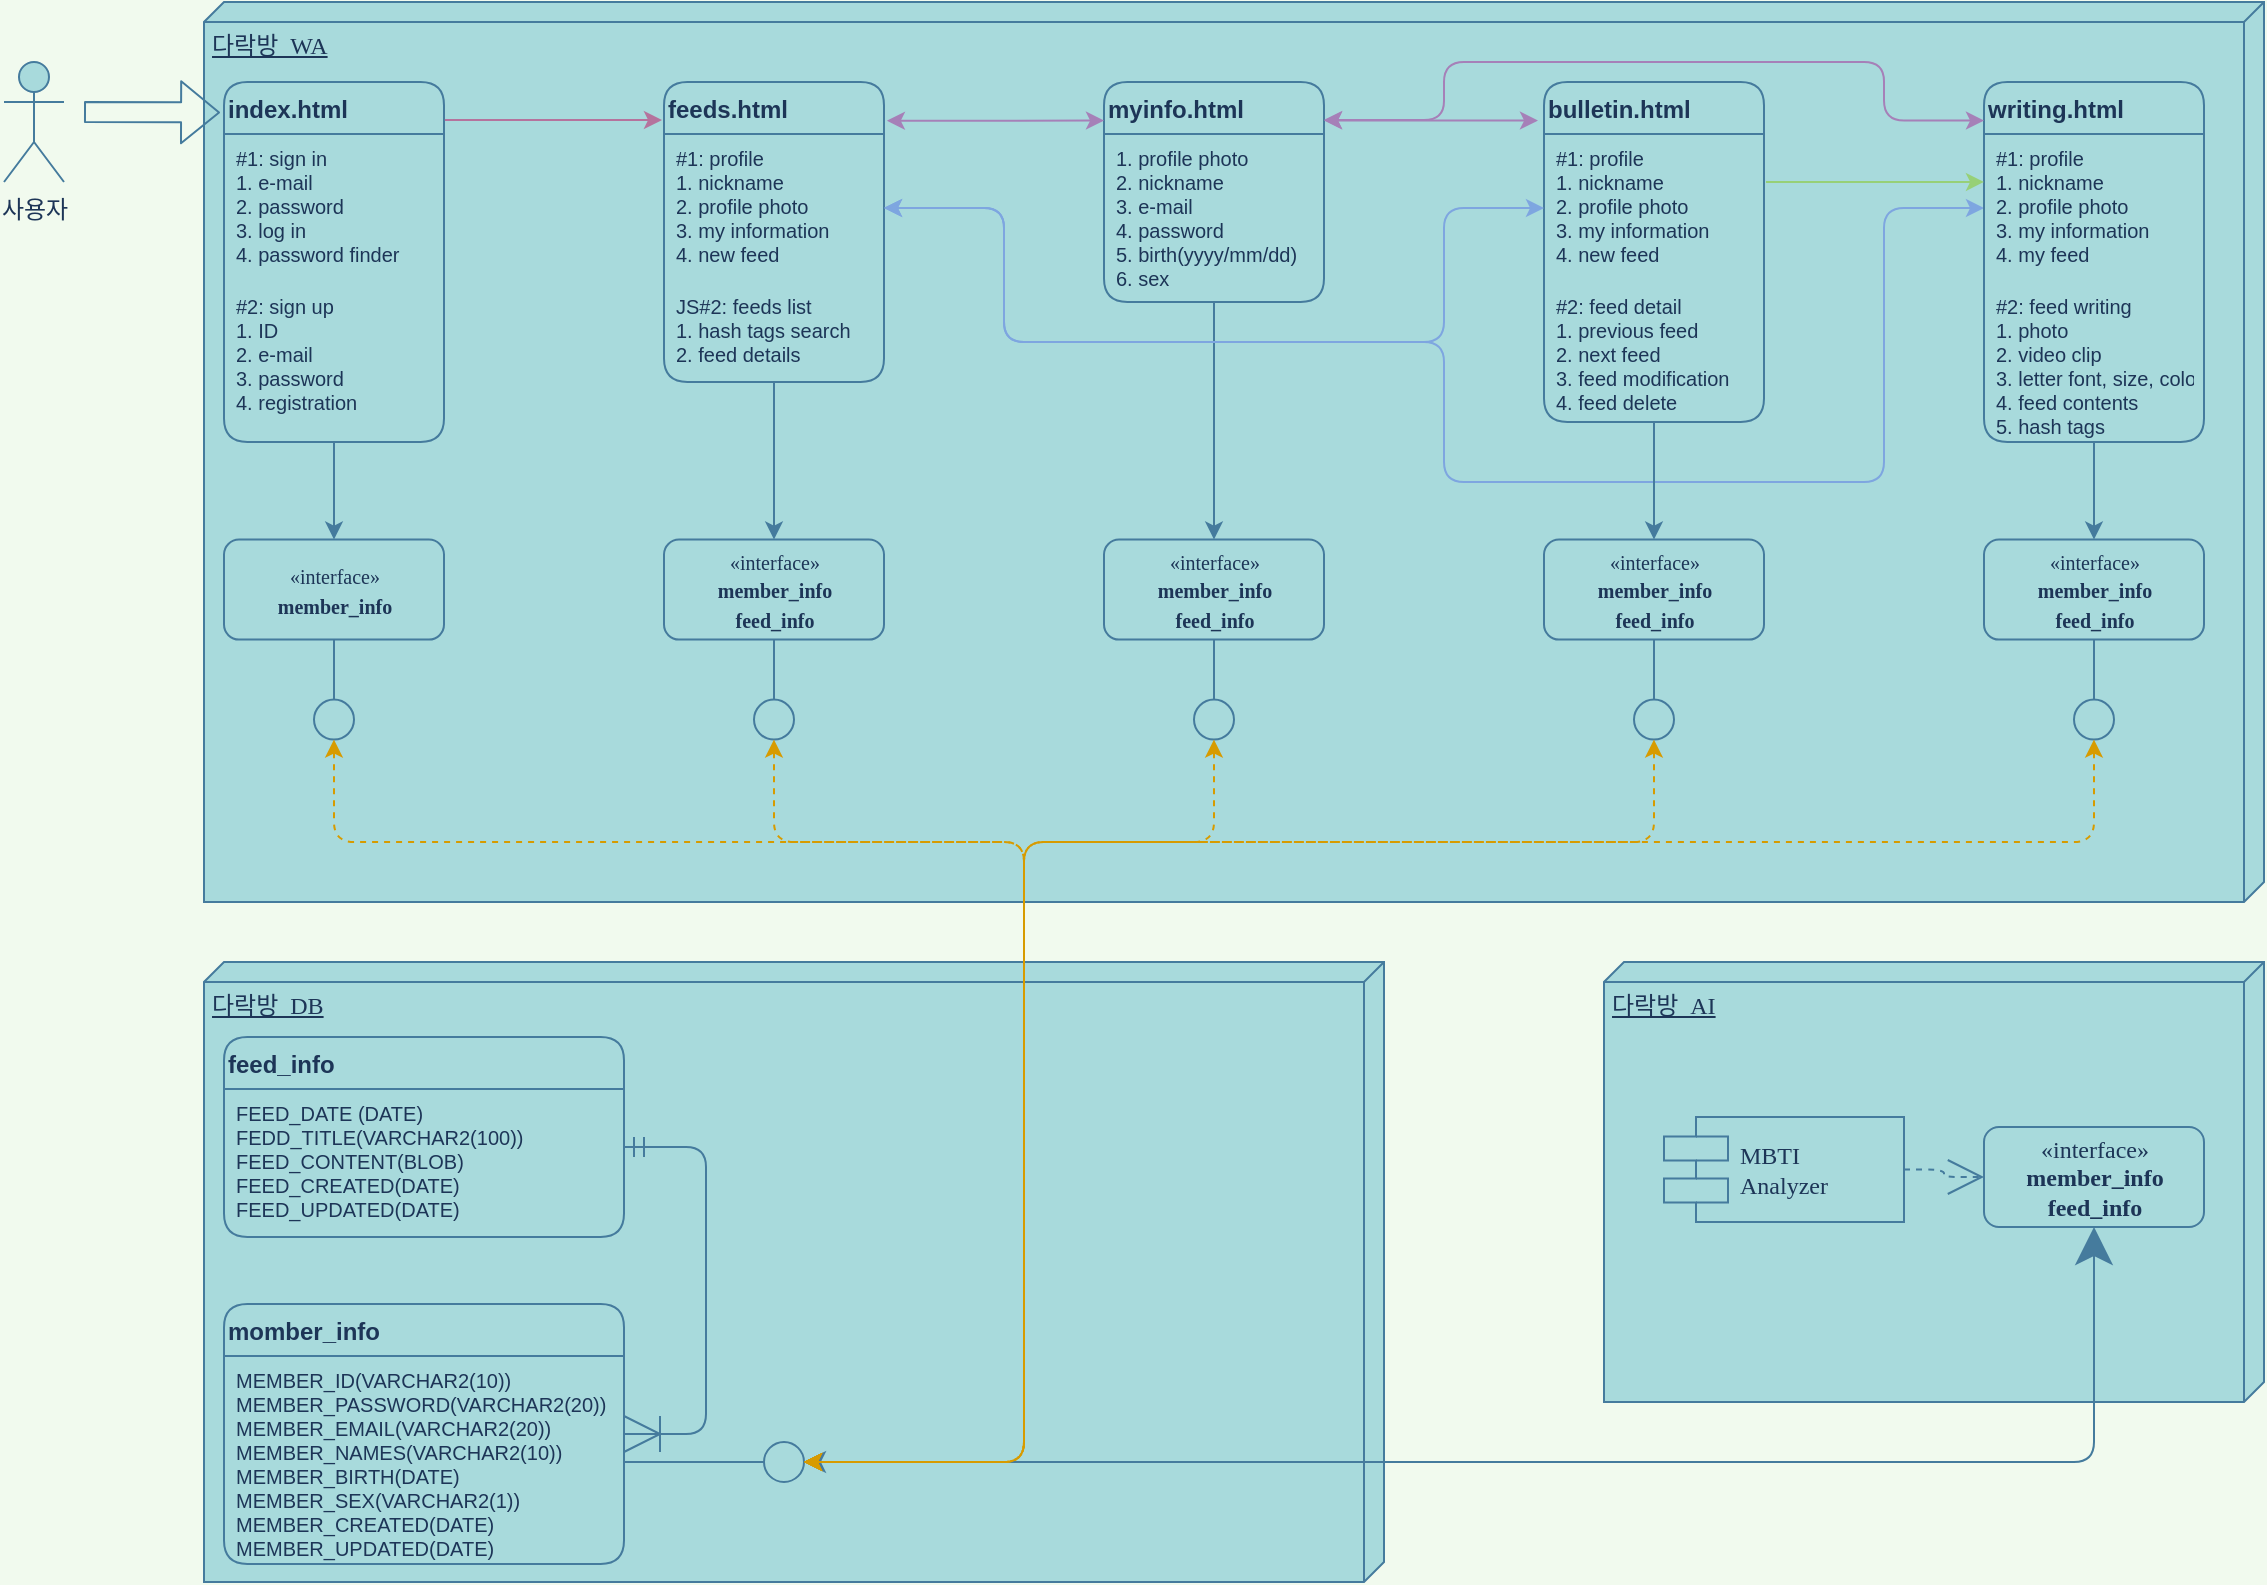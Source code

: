 <mxfile version="14.6.13" type="device" pages="6"><diagram name="Overview" id="5f0bae14-7c28-e335-631c-24af17079c00"><mxGraphModel dx="1426" dy="774" grid="1" gridSize="10" guides="1" tooltips="1" connect="1" arrows="1" fold="1" page="1" pageScale="1" pageWidth="1169" pageHeight="827" background="#F1FAEE" math="0" shadow="0"><root><mxCell id="0"/><mxCell id="1" parent="0"/><mxCell id="39150e848f15840c-1" value="다락방_WA" style="verticalAlign=top;align=left;spacingTop=8;spacingLeft=2;spacingRight=12;shape=cube;size=10;direction=south;fontStyle=4;html=1;shadow=0;comic=0;labelBackgroundColor=none;strokeWidth=1;fontFamily=Verdana;fontSize=12;fillColor=#A8DADC;strokeColor=#457B9D;fontColor=#1D3557;rounded=1;" parent="1" vertex="1"><mxGeometry x="120" y="20" width="1030" height="450" as="geometry"/></mxCell><mxCell id="TjSaB3flNaEdAQBjINN--20" value="index.html" style="swimlane;fontStyle=1;childLayout=stackLayout;horizontal=1;startSize=26;horizontalStack=0;resizeParent=1;resizeParentMax=0;resizeLast=0;collapsible=1;marginBottom=0;align=left;fillColor=#A8DADC;strokeColor=#457B9D;fontColor=#1D3557;rounded=1;" parent="1" vertex="1"><mxGeometry x="130" y="60" width="110" height="180" as="geometry"/></mxCell><mxCell id="TjSaB3flNaEdAQBjINN--21" value="#1: sign in&#10;1. e-mail&#10;2. password&#10;3. log in&#10;4. password finder" style="text;strokeColor=none;fillColor=none;align=left;verticalAlign=top;spacingLeft=4;spacingRight=4;overflow=hidden;rotatable=0;points=[[0,0.5],[1,0.5]];portConstraint=eastwest;fontSize=10;fontStyle=0;fontColor=#1D3557;rounded=1;" parent="TjSaB3flNaEdAQBjINN--20" vertex="1"><mxGeometry y="26" width="110" height="74" as="geometry"/></mxCell><mxCell id="TjSaB3flNaEdAQBjINN--28" value="#2: sign up&#10;1. ID&#10;2. e-mail&#10;3. password&#10;4. registration" style="text;strokeColor=none;fillColor=none;align=left;verticalAlign=top;spacingLeft=4;spacingRight=4;overflow=hidden;rotatable=0;points=[[0,0.5],[1,0.5]];portConstraint=eastwest;fontSize=10;fontColor=#1D3557;rounded=1;" parent="TjSaB3flNaEdAQBjINN--20" vertex="1"><mxGeometry y="100" width="110" height="80" as="geometry"/></mxCell><mxCell id="39150e848f15840c-2" value="다락방_AI" style="verticalAlign=top;align=left;spacingTop=8;spacingLeft=2;spacingRight=12;shape=cube;size=10;direction=south;fontStyle=4;html=1;shadow=0;comic=0;labelBackgroundColor=none;strokeWidth=1;fontFamily=Verdana;fontSize=12;fillColor=#A8DADC;strokeColor=#457B9D;fontColor=#1D3557;rounded=1;" parent="1" vertex="1"><mxGeometry x="820" y="500" width="330" height="220" as="geometry"/></mxCell><mxCell id="39150e848f15840c-3" value="다락방_DB" style="verticalAlign=top;align=left;spacingTop=8;spacingLeft=2;spacingRight=12;shape=cube;size=10;direction=south;fontStyle=4;html=1;shadow=0;comic=0;labelBackgroundColor=none;strokeWidth=1;fontFamily=Verdana;fontSize=12;fillColor=#A8DADC;strokeColor=#457B9D;fontColor=#1D3557;rounded=1;" parent="1" vertex="1"><mxGeometry x="120" y="500" width="590" height="310" as="geometry"/></mxCell><mxCell id="39150e848f15840c-4" value="&lt;font style=&quot;font-size: 10px&quot;&gt;«interface»&lt;br&gt;&lt;b&gt;member_info&lt;/b&gt;&lt;br&gt;&lt;/font&gt;" style="html=1;shadow=0;comic=0;labelBackgroundColor=none;strokeWidth=1;fontFamily=Verdana;fontSize=12;align=center;fillColor=#A8DADC;strokeColor=#457B9D;fontColor=#1D3557;rounded=1;" parent="1" vertex="1"><mxGeometry x="130" y="288.8" width="110" height="50" as="geometry"/></mxCell><mxCell id="39150e848f15840c-6" value="" style="ellipse;whiteSpace=wrap;html=1;shadow=0;comic=0;labelBackgroundColor=none;strokeWidth=1;fontFamily=Verdana;fontSize=12;align=center;fillColor=#A8DADC;strokeColor=#457B9D;fontColor=#1D3557;rounded=1;" parent="1" vertex="1"><mxGeometry x="175" y="368.8" width="20" height="20" as="geometry"/></mxCell><mxCell id="39150e848f15840c-7" value="MBTI &lt;br&gt;Analyzer" style="shape=component;align=left;spacingLeft=36;shadow=0;comic=0;labelBackgroundColor=none;strokeWidth=1;fontFamily=Verdana;fontSize=12;html=1;fillColor=#A8DADC;strokeColor=#457B9D;fontColor=#1D3557;rounded=1;" parent="1" vertex="1"><mxGeometry x="850" y="577.5" width="120" height="52.5" as="geometry"/></mxCell><mxCell id="39150e848f15840c-8" value="«interface»&lt;br&gt;&lt;b&gt;member_info&lt;br&gt;feed_info&lt;/b&gt;" style="html=1;shadow=0;comic=0;labelBackgroundColor=none;strokeWidth=1;fontFamily=Verdana;fontSize=12;align=center;fillColor=#A8DADC;strokeColor=#457B9D;fontColor=#1D3557;rounded=1;" parent="1" vertex="1"><mxGeometry x="1010" y="582.5" width="110" height="50" as="geometry"/></mxCell><mxCell id="39150e848f15840c-13" style="edgeStyle=elbowEdgeStyle;html=1;labelBackgroundColor=none;startArrow=classic;startFill=1;startSize=8;endArrow=classic;endFill=1;endSize=16;fontFamily=Verdana;fontSize=12;strokeColor=#457B9D;fontColor=#1D3557;" parent="1" source="MdKboVJjAIFkRZQ0DExo-27" target="39150e848f15840c-8" edge="1"><mxGeometry relative="1" as="geometry"><mxPoint x="930" y="682.5" as="sourcePoint"/><Array as="points"><mxPoint x="1065" y="720"/></Array></mxGeometry></mxCell><mxCell id="39150e848f15840c-16" style="edgeStyle=orthogonalEdgeStyle;html=1;dashed=1;labelBackgroundColor=none;startArrow=none;startFill=0;startSize=8;endArrow=open;endFill=0;endSize=16;fontFamily=Verdana;fontSize=12;strokeColor=#457B9D;fontColor=#1D3557;" parent="1" source="39150e848f15840c-7" target="39150e848f15840c-8" edge="1"><mxGeometry relative="1" as="geometry"/></mxCell><mxCell id="TjSaB3flNaEdAQBjINN--3" value="사용자" style="shape=umlActor;verticalLabelPosition=bottom;verticalAlign=top;html=1;fillColor=#A8DADC;strokeColor=#457B9D;fontColor=#1D3557;rounded=1;" parent="1" vertex="1"><mxGeometry x="20" y="50" width="30" height="60" as="geometry"/></mxCell><mxCell id="TjSaB3flNaEdAQBjINN--31" value="" style="shape=flexArrow;endArrow=classic;html=1;entryX=-0.014;entryY=0.059;entryDx=0;entryDy=0;entryPerimeter=0;labelBackgroundColor=#F1FAEE;strokeColor=#457B9D;fontColor=#1D3557;" parent="1" edge="1"><mxGeometry width="50" height="50" relative="1" as="geometry"><mxPoint x="60" y="75" as="sourcePoint"/><mxPoint x="128.04" y="75.21" as="targetPoint"/></mxGeometry></mxCell><mxCell id="TjSaB3flNaEdAQBjINN--32" value="feeds.html" style="swimlane;fontStyle=1;childLayout=stackLayout;horizontal=1;startSize=26;horizontalStack=0;resizeParent=1;resizeParentMax=0;resizeLast=0;collapsible=1;marginBottom=0;align=left;fillColor=#A8DADC;strokeColor=#457B9D;fontColor=#1D3557;rounded=1;" parent="1" vertex="1"><mxGeometry x="350" y="60" width="110" height="150" as="geometry"/></mxCell><mxCell id="TjSaB3flNaEdAQBjINN--33" value="#1: profile&#10;1. nickname&#10;2. profile photo&#10;3. my information&#10;4. new feed" style="text;strokeColor=none;fillColor=none;align=left;verticalAlign=top;spacingLeft=4;spacingRight=4;overflow=hidden;rotatable=0;points=[[0,0.5],[1,0.5]];portConstraint=eastwest;fontSize=10;fontStyle=0;fontColor=#1D3557;rounded=1;" parent="TjSaB3flNaEdAQBjINN--32" vertex="1"><mxGeometry y="26" width="110" height="74" as="geometry"/></mxCell><mxCell id="MdKboVJjAIFkRZQ0DExo-71" value="" style="endArrow=classic;html=1;fontColor=#1D3557;fillColor=#d5e8d4;edgeStyle=orthogonalEdgeStyle;strokeColor=#7EA6E0;startArrow=classic;startFill=1;" parent="TjSaB3flNaEdAQBjINN--32" target="MdKboVJjAIFkRZQ0DExo-8" edge="1"><mxGeometry width="50" height="50" relative="1" as="geometry"><mxPoint x="110" y="63" as="sourcePoint"/><mxPoint x="440" y="63" as="targetPoint"/><Array as="points"><mxPoint x="170" y="63"/><mxPoint x="170" y="130"/><mxPoint x="390" y="130"/><mxPoint x="390" y="200"/><mxPoint x="610" y="200"/><mxPoint x="610" y="63"/></Array></mxGeometry></mxCell><mxCell id="TjSaB3flNaEdAQBjINN--34" value="JS#2: feeds list&#10;1. hash tags search&#10;2. feed details" style="text;strokeColor=none;fillColor=none;align=left;verticalAlign=top;spacingLeft=4;spacingRight=4;overflow=hidden;rotatable=0;points=[[0,0.5],[1,0.5]];portConstraint=eastwest;fontSize=10;fontColor=#1D3557;rounded=1;" parent="TjSaB3flNaEdAQBjINN--32" vertex="1"><mxGeometry y="100" width="110" height="50" as="geometry"/></mxCell><mxCell id="MdKboVJjAIFkRZQ0DExo-1" value="myinfo.html" style="swimlane;fontStyle=1;childLayout=stackLayout;horizontal=1;startSize=26;horizontalStack=0;resizeParent=1;resizeParentMax=0;resizeLast=0;collapsible=1;marginBottom=0;align=left;fillColor=#A8DADC;strokeColor=#457B9D;fontColor=#1D3557;rounded=1;" parent="1" vertex="1"><mxGeometry x="570" y="60" width="110" height="110" as="geometry"/></mxCell><mxCell id="MdKboVJjAIFkRZQ0DExo-2" value="1. profile photo&#10;2. nickname&#10;3. e-mail&#10;4. password&#10;5. birth(yyyy/mm/dd)&#10;6. sex" style="text;strokeColor=none;fillColor=none;align=left;verticalAlign=top;spacingLeft=4;spacingRight=4;overflow=hidden;rotatable=0;points=[[0,0.5],[1,0.5]];portConstraint=eastwest;fontSize=10;fontStyle=0;fontColor=#1D3557;rounded=1;" parent="MdKboVJjAIFkRZQ0DExo-1" vertex="1"><mxGeometry y="26" width="110" height="84" as="geometry"/></mxCell><mxCell id="MdKboVJjAIFkRZQ0DExo-4" value="bulletin.html" style="swimlane;fontStyle=1;childLayout=stackLayout;horizontal=1;startSize=26;horizontalStack=0;resizeParent=1;resizeParentMax=0;resizeLast=0;collapsible=1;marginBottom=0;align=left;fillColor=#A8DADC;strokeColor=#457B9D;fontColor=#1D3557;rounded=1;" parent="1" vertex="1"><mxGeometry x="790" y="60" width="110" height="170" as="geometry"/></mxCell><mxCell id="MdKboVJjAIFkRZQ0DExo-5" value="#1: profile&#10;1. nickname&#10;2. profile photo&#10;3. my information&#10;4. new feed" style="text;strokeColor=none;fillColor=none;align=left;verticalAlign=top;spacingLeft=4;spacingRight=4;overflow=hidden;rotatable=0;points=[[0,0.5],[1,0.5]];portConstraint=eastwest;fontSize=10;fontStyle=0;fontColor=#1D3557;rounded=1;" parent="MdKboVJjAIFkRZQ0DExo-4" vertex="1"><mxGeometry y="26" width="110" height="74" as="geometry"/></mxCell><mxCell id="MdKboVJjAIFkRZQ0DExo-6" value="#2: feed detail&#10;1. previous feed&#10;2. next feed&#10;3. feed modification&#10;4. feed delete" style="text;strokeColor=none;fillColor=none;align=left;verticalAlign=top;spacingLeft=4;spacingRight=4;overflow=hidden;rotatable=0;points=[[0,0.5],[1,0.5]];portConstraint=eastwest;fontSize=10;fontColor=#1D3557;rounded=1;" parent="MdKboVJjAIFkRZQ0DExo-4" vertex="1"><mxGeometry y="100" width="110" height="70" as="geometry"/></mxCell><mxCell id="MdKboVJjAIFkRZQ0DExo-7" value="writing.html" style="swimlane;fontStyle=1;childLayout=stackLayout;horizontal=1;startSize=26;horizontalStack=0;resizeParent=1;resizeParentMax=0;resizeLast=0;collapsible=1;marginBottom=0;align=left;fillColor=#A8DADC;strokeColor=#457B9D;fontColor=#1D3557;rounded=1;" parent="1" vertex="1"><mxGeometry x="1010" y="60" width="110" height="180" as="geometry"/></mxCell><mxCell id="MdKboVJjAIFkRZQ0DExo-8" value="#1: profile&#10;1. nickname&#10;2. profile photo&#10;3. my information&#10;4. my feed" style="text;strokeColor=none;fillColor=none;align=left;verticalAlign=top;spacingLeft=4;spacingRight=4;overflow=hidden;rotatable=0;points=[[0,0.5],[1,0.5]];portConstraint=eastwest;fontSize=10;fontStyle=0;fontColor=#1D3557;rounded=1;" parent="MdKboVJjAIFkRZQ0DExo-7" vertex="1"><mxGeometry y="26" width="110" height="74" as="geometry"/></mxCell><mxCell id="MdKboVJjAIFkRZQ0DExo-9" value="#2: feed writing&#10;1. photo&#10;2. video clip&#10;3. letter font, size, color, etc...&#10;4. feed contents&#10;5. hash tags" style="text;strokeColor=none;fillColor=none;align=left;verticalAlign=top;spacingLeft=4;spacingRight=4;overflow=hidden;rotatable=0;points=[[0,0.5],[1,0.5]];portConstraint=eastwest;fontSize=10;fontColor=#1D3557;rounded=1;" parent="MdKboVJjAIFkRZQ0DExo-7" vertex="1"><mxGeometry y="100" width="110" height="80" as="geometry"/></mxCell><mxCell id="MdKboVJjAIFkRZQ0DExo-15" value="feed_info" style="swimlane;fontStyle=1;childLayout=stackLayout;horizontal=1;startSize=26;horizontalStack=0;resizeParent=1;resizeParentMax=0;resizeLast=0;collapsible=1;marginBottom=0;align=left;fillColor=#A8DADC;strokeColor=#457B9D;fontColor=#1D3557;rounded=1;" parent="1" vertex="1"><mxGeometry x="130" y="537.5" width="200" height="100" as="geometry"/></mxCell><mxCell id="MdKboVJjAIFkRZQ0DExo-16" value="FEED_DATE (DATE)&#10;FEDD_TITLE(VARCHAR2(100))&#10;FEED_CONTENT(BLOB)&#10;FEED_CREATED(DATE)&#10;FEED_UPDATED(DATE)" style="text;strokeColor=none;fillColor=none;align=left;verticalAlign=top;spacingLeft=4;spacingRight=4;overflow=hidden;rotatable=0;points=[[0,0.5],[1,0.5]];portConstraint=eastwest;fontSize=10;fontStyle=0;fontColor=#1D3557;rounded=1;" parent="MdKboVJjAIFkRZQ0DExo-15" vertex="1"><mxGeometry y="26" width="200" height="74" as="geometry"/></mxCell><mxCell id="MdKboVJjAIFkRZQ0DExo-18" value="momber_info" style="swimlane;fontStyle=1;childLayout=stackLayout;horizontal=1;startSize=26;horizontalStack=0;resizeParent=1;resizeParentMax=0;resizeLast=0;collapsible=1;marginBottom=0;align=left;fillColor=#A8DADC;strokeColor=#457B9D;fontColor=#1D3557;rounded=1;" parent="1" vertex="1"><mxGeometry x="130" y="671" width="200" height="130" as="geometry"/></mxCell><mxCell id="MdKboVJjAIFkRZQ0DExo-19" value="MEMBER_ID(VARCHAR2(10))&#10;MEMBER_PASSWORD(VARCHAR2(20))&#10;MEMBER_EMAIL(VARCHAR2(20))&#10;MEMBER_NAMES(VARCHAR2(10))&#10;MEMBER_BIRTH(DATE)&#10;MEMBER_SEX(VARCHAR2(1))&#10;MEMBER_CREATED(DATE)&#10;MEMBER_UPDATED(DATE)" style="text;strokeColor=none;fillColor=none;align=left;verticalAlign=top;spacingLeft=4;spacingRight=4;overflow=hidden;rotatable=0;points=[[0,0.5],[1,0.5]];portConstraint=eastwest;fontSize=10;fontStyle=0;fontColor=#1D3557;rounded=1;" parent="MdKboVJjAIFkRZQ0DExo-18" vertex="1"><mxGeometry y="26" width="200" height="104" as="geometry"/></mxCell><mxCell id="MdKboVJjAIFkRZQ0DExo-22" style="edgeStyle=elbowEdgeStyle;html=1;labelBackgroundColor=none;startArrow=ERmandOne;startFill=0;startSize=8;endArrow=ERoneToMany;endFill=0;endSize=16;fontFamily=Verdana;fontSize=12;strokeColor=#457B9D;fontColor=#1D3557;" parent="1" target="MdKboVJjAIFkRZQ0DExo-18" edge="1"><mxGeometry relative="1" as="geometry"><mxPoint x="401" y="592.5" as="targetPoint"/><Array as="points"><mxPoint x="371" y="542.5"/></Array><mxPoint x="330" y="592.5" as="sourcePoint"/></mxGeometry></mxCell><mxCell id="MdKboVJjAIFkRZQ0DExo-27" value="" style="ellipse;whiteSpace=wrap;html=1;shadow=0;comic=0;labelBackgroundColor=none;strokeWidth=1;fontFamily=Verdana;fontSize=12;align=center;fillColor=#A8DADC;strokeColor=#457B9D;fontColor=#1D3557;rounded=1;" parent="1" vertex="1"><mxGeometry x="400" y="740" width="20" height="20" as="geometry"/></mxCell><mxCell id="MdKboVJjAIFkRZQ0DExo-28" style="edgeStyle=elbowEdgeStyle;html=1;labelBackgroundColor=none;startArrow=none;startFill=0;startSize=8;endArrow=none;endFill=0;endSize=16;fontFamily=Verdana;fontSize=12;strokeColor=#457B9D;fontColor=#1D3557;entryX=0;entryY=0.5;entryDx=0;entryDy=0;" parent="1" target="MdKboVJjAIFkRZQ0DExo-27" edge="1"><mxGeometry relative="1" as="geometry"><mxPoint x="401" y="750" as="targetPoint"/><Array as="points"><mxPoint x="371" y="700"/></Array><mxPoint x="330" y="750" as="sourcePoint"/></mxGeometry></mxCell><mxCell id="MdKboVJjAIFkRZQ0DExo-29" value="&lt;font style=&quot;font-size: 10px&quot;&gt;«interface»&lt;br&gt;&lt;b&gt;member_info&lt;br&gt;feed_info&lt;br&gt;&lt;/b&gt;&lt;/font&gt;" style="html=1;shadow=0;comic=0;labelBackgroundColor=none;strokeWidth=1;fontFamily=Verdana;fontSize=12;align=center;fillColor=#A8DADC;strokeColor=#457B9D;fontColor=#1D3557;rounded=1;" parent="1" vertex="1"><mxGeometry x="350" y="288.8" width="110" height="50" as="geometry"/></mxCell><mxCell id="MdKboVJjAIFkRZQ0DExo-30" value="" style="ellipse;whiteSpace=wrap;html=1;shadow=0;comic=0;labelBackgroundColor=none;strokeWidth=1;fontFamily=Verdana;fontSize=12;align=center;fillColor=#A8DADC;strokeColor=#457B9D;fontColor=#1D3557;rounded=1;" parent="1" vertex="1"><mxGeometry x="395" y="368.8" width="20" height="20" as="geometry"/></mxCell><mxCell id="MdKboVJjAIFkRZQ0DExo-32" value="&lt;font style=&quot;font-size: 10px&quot;&gt;«interface»&lt;br&gt;&lt;b&gt;member_info&lt;br&gt;feed_info&lt;/b&gt;&lt;br&gt;&lt;/font&gt;" style="html=1;shadow=0;comic=0;labelBackgroundColor=none;strokeWidth=1;fontFamily=Verdana;fontSize=12;align=center;fillColor=#A8DADC;strokeColor=#457B9D;fontColor=#1D3557;rounded=1;" parent="1" vertex="1"><mxGeometry x="570" y="288.8" width="110" height="50" as="geometry"/></mxCell><mxCell id="MdKboVJjAIFkRZQ0DExo-33" value="" style="ellipse;whiteSpace=wrap;html=1;shadow=0;comic=0;labelBackgroundColor=none;strokeWidth=1;fontFamily=Verdana;fontSize=12;align=center;fillColor=#A8DADC;strokeColor=#457B9D;fontColor=#1D3557;rounded=1;" parent="1" vertex="1"><mxGeometry x="615" y="368.8" width="20" height="20" as="geometry"/></mxCell><mxCell id="MdKboVJjAIFkRZQ0DExo-35" value="&lt;font style=&quot;font-size: 10px&quot;&gt;«interface»&lt;br&gt;&lt;b&gt;member_info&lt;br&gt;feed_info&lt;/b&gt;&lt;br&gt;&lt;/font&gt;" style="html=1;shadow=0;comic=0;labelBackgroundColor=none;strokeWidth=1;fontFamily=Verdana;fontSize=12;align=center;fillColor=#A8DADC;strokeColor=#457B9D;fontColor=#1D3557;rounded=1;" parent="1" vertex="1"><mxGeometry x="790" y="288.8" width="110" height="50" as="geometry"/></mxCell><mxCell id="MdKboVJjAIFkRZQ0DExo-36" value="" style="ellipse;whiteSpace=wrap;html=1;shadow=0;comic=0;labelBackgroundColor=none;strokeWidth=1;fontFamily=Verdana;fontSize=12;align=center;fillColor=#A8DADC;strokeColor=#457B9D;fontColor=#1D3557;rounded=1;" parent="1" vertex="1"><mxGeometry x="835" y="368.8" width="20" height="20" as="geometry"/></mxCell><mxCell id="MdKboVJjAIFkRZQ0DExo-38" value="&lt;font style=&quot;font-size: 10px&quot;&gt;«interface»&lt;br&gt;&lt;b&gt;member_info&lt;br&gt;feed_info&lt;/b&gt;&lt;br&gt;&lt;/font&gt;" style="html=1;shadow=0;comic=0;labelBackgroundColor=none;strokeWidth=1;fontFamily=Verdana;fontSize=12;align=center;fillColor=#A8DADC;strokeColor=#457B9D;fontColor=#1D3557;rounded=1;" parent="1" vertex="1"><mxGeometry x="1010" y="288.8" width="110" height="50" as="geometry"/></mxCell><mxCell id="MdKboVJjAIFkRZQ0DExo-39" value="" style="ellipse;whiteSpace=wrap;html=1;shadow=0;comic=0;labelBackgroundColor=none;strokeWidth=1;fontFamily=Verdana;fontSize=12;align=center;fillColor=#A8DADC;strokeColor=#457B9D;fontColor=#1D3557;rounded=1;" parent="1" vertex="1"><mxGeometry x="1055" y="368.8" width="20" height="20" as="geometry"/></mxCell><mxCell id="MdKboVJjAIFkRZQ0DExo-44" value="" style="endArrow=classic;html=1;fontColor=#1D3557;strokeColor=#457B9D;fillColor=#A8DADC;" parent="1" source="TjSaB3flNaEdAQBjINN--28" target="39150e848f15840c-4" edge="1"><mxGeometry width="50" height="50" relative="1" as="geometry"><mxPoint x="610" y="310" as="sourcePoint"/><mxPoint x="183" y="290" as="targetPoint"/></mxGeometry></mxCell><mxCell id="MdKboVJjAIFkRZQ0DExo-45" value="" style="endArrow=none;html=1;fontColor=#1D3557;strokeColor=#457B9D;fillColor=#A8DADC;exitX=0.5;exitY=0;exitDx=0;exitDy=0;" parent="1" source="39150e848f15840c-6" target="39150e848f15840c-4" edge="1"><mxGeometry width="50" height="50" relative="1" as="geometry"><mxPoint x="610" y="310" as="sourcePoint"/><mxPoint x="660" y="260" as="targetPoint"/></mxGeometry></mxCell><mxCell id="MdKboVJjAIFkRZQ0DExo-46" value="" style="endArrow=classic;html=1;fontColor=#1D3557;strokeColor=#457B9D;fillColor=#A8DADC;" parent="1" source="TjSaB3flNaEdAQBjINN--34" target="MdKboVJjAIFkRZQ0DExo-29" edge="1"><mxGeometry width="50" height="50" relative="1" as="geometry"><mxPoint x="195" y="250" as="sourcePoint"/><mxPoint x="195" y="298.8" as="targetPoint"/></mxGeometry></mxCell><mxCell id="MdKboVJjAIFkRZQ0DExo-47" value="" style="endArrow=classic;html=1;fontColor=#1D3557;strokeColor=#457B9D;fillColor=#A8DADC;entryX=0.5;entryY=0;entryDx=0;entryDy=0;" parent="1" source="MdKboVJjAIFkRZQ0DExo-2" target="MdKboVJjAIFkRZQ0DExo-32" edge="1"><mxGeometry width="50" height="50" relative="1" as="geometry"><mxPoint x="205" y="260" as="sourcePoint"/><mxPoint x="625" y="300" as="targetPoint"/></mxGeometry></mxCell><mxCell id="MdKboVJjAIFkRZQ0DExo-48" value="" style="endArrow=classic;html=1;fontColor=#1D3557;strokeColor=#457B9D;fillColor=#A8DADC;" parent="1" source="MdKboVJjAIFkRZQ0DExo-6" target="MdKboVJjAIFkRZQ0DExo-35" edge="1"><mxGeometry width="50" height="50" relative="1" as="geometry"><mxPoint x="215" y="270" as="sourcePoint"/><mxPoint x="215" y="318.8" as="targetPoint"/></mxGeometry></mxCell><mxCell id="MdKboVJjAIFkRZQ0DExo-49" value="" style="endArrow=classic;html=1;fontColor=#1D3557;strokeColor=#457B9D;fillColor=#A8DADC;" parent="1" source="MdKboVJjAIFkRZQ0DExo-9" target="MdKboVJjAIFkRZQ0DExo-38" edge="1"><mxGeometry width="50" height="50" relative="1" as="geometry"><mxPoint x="225" y="280" as="sourcePoint"/><mxPoint x="1030" y="310" as="targetPoint"/></mxGeometry></mxCell><mxCell id="MdKboVJjAIFkRZQ0DExo-50" value="" style="endArrow=none;html=1;fontColor=#1D3557;strokeColor=#457B9D;fillColor=#A8DADC;exitX=0.5;exitY=0;exitDx=0;exitDy=0;entryX=0.5;entryY=1;entryDx=0;entryDy=0;" parent="1" source="MdKboVJjAIFkRZQ0DExo-30" target="MdKboVJjAIFkRZQ0DExo-29" edge="1"><mxGeometry width="50" height="50" relative="1" as="geometry"><mxPoint x="195" y="378.8" as="sourcePoint"/><mxPoint x="195" y="348.8" as="targetPoint"/></mxGeometry></mxCell><mxCell id="MdKboVJjAIFkRZQ0DExo-51" value="" style="endArrow=none;html=1;fontColor=#1D3557;strokeColor=#457B9D;fillColor=#A8DADC;exitX=0.5;exitY=0;exitDx=0;exitDy=0;entryX=0.5;entryY=1;entryDx=0;entryDy=0;" parent="1" source="MdKboVJjAIFkRZQ0DExo-33" target="MdKboVJjAIFkRZQ0DExo-32" edge="1"><mxGeometry width="50" height="50" relative="1" as="geometry"><mxPoint x="415" y="378.8" as="sourcePoint"/><mxPoint x="415" y="348.8" as="targetPoint"/></mxGeometry></mxCell><mxCell id="MdKboVJjAIFkRZQ0DExo-52" value="" style="endArrow=none;html=1;fontColor=#1D3557;strokeColor=#457B9D;fillColor=#A8DADC;exitX=0.5;exitY=0;exitDx=0;exitDy=0;entryX=0.5;entryY=1;entryDx=0;entryDy=0;" parent="1" source="MdKboVJjAIFkRZQ0DExo-36" target="MdKboVJjAIFkRZQ0DExo-35" edge="1"><mxGeometry width="50" height="50" relative="1" as="geometry"><mxPoint x="425" y="388.8" as="sourcePoint"/><mxPoint x="425" y="358.8" as="targetPoint"/></mxGeometry></mxCell><mxCell id="MdKboVJjAIFkRZQ0DExo-53" value="" style="endArrow=none;html=1;fontColor=#1D3557;strokeColor=#457B9D;fillColor=#A8DADC;exitX=0.5;exitY=1;exitDx=0;exitDy=0;entryX=0.5;entryY=0;entryDx=0;entryDy=0;" parent="1" source="MdKboVJjAIFkRZQ0DExo-38" target="MdKboVJjAIFkRZQ0DExo-39" edge="1"><mxGeometry width="50" height="50" relative="1" as="geometry"><mxPoint x="435" y="398.8" as="sourcePoint"/><mxPoint x="435" y="368.8" as="targetPoint"/></mxGeometry></mxCell><mxCell id="MdKboVJjAIFkRZQ0DExo-54" value="" style="endArrow=classic;dashed=1;html=1;fontColor=#1D3557;strokeColor=#d79b00;fillColor=#ffe6cc;startArrow=classic;startFill=1;endFill=1;exitX=0.5;exitY=1;exitDx=0;exitDy=0;entryX=1;entryY=0.5;entryDx=0;entryDy=0;edgeStyle=orthogonalEdgeStyle;" parent="1" source="39150e848f15840c-6" target="MdKboVJjAIFkRZQ0DExo-27" edge="1"><mxGeometry width="50" height="50" relative="1" as="geometry"><mxPoint x="610" y="310" as="sourcePoint"/><mxPoint x="660" y="260" as="targetPoint"/><Array as="points"><mxPoint x="185" y="440"/><mxPoint x="530" y="440"/><mxPoint x="530" y="750"/></Array></mxGeometry></mxCell><mxCell id="MdKboVJjAIFkRZQ0DExo-55" value="" style="endArrow=classic;dashed=1;html=1;fontColor=#1D3557;strokeColor=#d79b00;fillColor=#ffe6cc;startArrow=classic;startFill=1;endFill=1;edgeStyle=orthogonalEdgeStyle;exitX=0.5;exitY=1;exitDx=0;exitDy=0;" parent="1" source="MdKboVJjAIFkRZQ0DExo-30" edge="1"><mxGeometry width="50" height="50" relative="1" as="geometry"><mxPoint x="400" y="390" as="sourcePoint"/><mxPoint x="420" y="750" as="targetPoint"/><Array as="points"><mxPoint x="405" y="440"/><mxPoint x="530" y="440"/><mxPoint x="530" y="750"/></Array></mxGeometry></mxCell><mxCell id="MdKboVJjAIFkRZQ0DExo-56" value="" style="endArrow=classic;dashed=1;html=1;fontColor=#1D3557;strokeColor=#d79b00;fillColor=#ffe6cc;startArrow=classic;startFill=1;endFill=1;entryX=1;entryY=0.5;entryDx=0;entryDy=0;edgeStyle=orthogonalEdgeStyle;exitX=0.5;exitY=1;exitDx=0;exitDy=0;" parent="1" source="MdKboVJjAIFkRZQ0DExo-33" target="MdKboVJjAIFkRZQ0DExo-27" edge="1"><mxGeometry width="50" height="50" relative="1" as="geometry"><mxPoint x="630" y="390" as="sourcePoint"/><mxPoint x="430" y="760" as="targetPoint"/><Array as="points"><mxPoint x="625" y="440"/><mxPoint x="530" y="440"/><mxPoint x="530" y="750"/></Array></mxGeometry></mxCell><mxCell id="MdKboVJjAIFkRZQ0DExo-57" value="" style="endArrow=classic;dashed=1;html=1;fontColor=#1D3557;strokeColor=#d79b00;fillColor=#ffe6cc;startArrow=classic;startFill=1;endFill=1;edgeStyle=orthogonalEdgeStyle;exitX=0.5;exitY=1;exitDx=0;exitDy=0;" parent="1" source="MdKboVJjAIFkRZQ0DExo-36" edge="1"><mxGeometry width="50" height="50" relative="1" as="geometry"><mxPoint x="780" y="480" as="sourcePoint"/><mxPoint x="420" y="750" as="targetPoint"/><Array as="points"><mxPoint x="845" y="440"/><mxPoint x="530" y="440"/><mxPoint x="530" y="750"/></Array></mxGeometry></mxCell><mxCell id="MdKboVJjAIFkRZQ0DExo-58" value="" style="endArrow=classic;dashed=1;html=1;fontColor=#1D3557;strokeColor=#d79b00;fillColor=#ffe6cc;startArrow=classic;startFill=1;endFill=1;exitX=0.5;exitY=1;exitDx=0;exitDy=0;entryX=1;entryY=0.5;entryDx=0;entryDy=0;edgeStyle=orthogonalEdgeStyle;" parent="1" source="MdKboVJjAIFkRZQ0DExo-39" target="MdKboVJjAIFkRZQ0DExo-27" edge="1"><mxGeometry width="50" height="50" relative="1" as="geometry"><mxPoint x="440" y="420" as="sourcePoint"/><mxPoint x="450" y="780" as="targetPoint"/><Array as="points"><mxPoint x="1065" y="440"/><mxPoint x="530" y="440"/><mxPoint x="530" y="750"/></Array></mxGeometry></mxCell><mxCell id="MdKboVJjAIFkRZQ0DExo-66" value="" style="endArrow=classic;html=1;fontColor=#1D3557;fillColor=#d5e8d4;exitX=1.004;exitY=0.117;exitDx=0;exitDy=0;exitPerimeter=0;strokeColor=#B5739D;" parent="1" edge="1"><mxGeometry width="50" height="50" relative="1" as="geometry"><mxPoint x="240.44" y="79.06" as="sourcePoint"/><mxPoint x="349" y="79" as="targetPoint"/></mxGeometry></mxCell><mxCell id="MdKboVJjAIFkRZQ0DExo-67" value="" style="endArrow=classic;html=1;fontColor=#1D3557;fillColor=#d5e8d4;exitX=1.004;exitY=0.117;exitDx=0;exitDy=0;exitPerimeter=0;strokeColor=#A680B8;startArrow=classic;startFill=1;" parent="1" edge="1"><mxGeometry width="50" height="50" relative="1" as="geometry"><mxPoint x="461.44" y="79.35" as="sourcePoint"/><mxPoint x="570" y="79.29" as="targetPoint"/></mxGeometry></mxCell><mxCell id="MdKboVJjAIFkRZQ0DExo-68" value="" style="endArrow=classic;html=1;fontColor=#1D3557;fillColor=#d5e8d4;exitX=1;exitY=0.5;exitDx=0;exitDy=0;entryX=0;entryY=0.5;entryDx=0;entryDy=0;edgeStyle=orthogonalEdgeStyle;strokeColor=#7EA6E0;startArrow=classic;startFill=1;" parent="1" source="TjSaB3flNaEdAQBjINN--33" target="MdKboVJjAIFkRZQ0DExo-5" edge="1"><mxGeometry width="50" height="50" relative="1" as="geometry"><mxPoint x="461.44" y="79.35" as="sourcePoint"/><mxPoint x="570" y="79.29" as="targetPoint"/><Array as="points"><mxPoint x="520" y="123"/><mxPoint x="520" y="190"/><mxPoint x="740" y="190"/><mxPoint x="740" y="123"/></Array></mxGeometry></mxCell><mxCell id="MdKboVJjAIFkRZQ0DExo-69" value="" style="endArrow=classic;html=1;fontColor=#1D3557;fillColor=#d5e8d4;strokeColor=#A680B8;startArrow=classic;startFill=1;" parent="1" edge="1"><mxGeometry width="50" height="50" relative="1" as="geometry"><mxPoint x="787" y="79.29" as="sourcePoint"/><mxPoint x="680" y="79.29" as="targetPoint"/></mxGeometry></mxCell><mxCell id="MdKboVJjAIFkRZQ0DExo-70" value="" style="endArrow=classic;html=1;fontColor=#1D3557;fillColor=#d5e8d4;strokeColor=#A680B8;startArrow=classic;startFill=1;edgeStyle=orthogonalEdgeStyle;" parent="1" edge="1"><mxGeometry width="50" height="50" relative="1" as="geometry"><mxPoint x="1010" y="79.29" as="sourcePoint"/><mxPoint x="680" y="79" as="targetPoint"/><Array as="points"><mxPoint x="960" y="79"/><mxPoint x="960" y="50"/><mxPoint x="740" y="50"/><mxPoint x="740" y="79"/></Array></mxGeometry></mxCell><mxCell id="MdKboVJjAIFkRZQ0DExo-72" value="" style="endArrow=none;html=1;fontColor=#1D3557;fillColor=#d5e8d4;startArrow=classic;startFill=1;edgeStyle=orthogonalEdgeStyle;endFill=0;strokeColor=#97D077;" parent="1" edge="1"><mxGeometry width="50" height="50" relative="1" as="geometry"><mxPoint x="1010" y="109.96" as="sourcePoint"/><mxPoint x="901" y="110" as="targetPoint"/><Array as="points"><mxPoint x="901" y="110"/></Array></mxGeometry></mxCell></root></mxGraphModel></diagram><diagram id="KGHnhy05ZXvDHijKlu8Z" name="index.html"><mxGraphModel dx="1426" dy="774" grid="1" gridSize="10" guides="1" tooltips="1" connect="1" arrows="1" fold="1" page="1" pageScale="1" pageWidth="1169" pageHeight="827" background="#F1FAEE" math="0" shadow="0"><root><mxCell id="Sd4ltIXdGHRBFHGf_BCD-0"/><mxCell id="Sd4ltIXdGHRBFHGf_BCD-1" parent="Sd4ltIXdGHRBFHGf_BCD-0"/><mxCell id="7bx8S1917BrTaKO2alLK-0" value="index.html" style="verticalAlign=top;align=left;spacingTop=8;spacingLeft=2;spacingRight=12;shape=cube;size=10;direction=south;fontStyle=4;html=1;shadow=0;comic=0;labelBackgroundColor=none;strokeWidth=1;fontFamily=Verdana;fontSize=12;fillColor=#A8DADC;strokeColor=#457B9D;fontColor=#1D3557;rounded=1;" parent="Sd4ltIXdGHRBFHGf_BCD-1" vertex="1"><mxGeometry x="80" y="80" width="720" height="640" as="geometry"/></mxCell><mxCell id="7bx8S1917BrTaKO2alLK-2" value="LOG IN" style="swimlane;fontStyle=0;childLayout=stackLayout;horizontal=1;startSize=26;horizontalStack=0;resizeParent=1;resizeParentMax=0;resizeLast=0;collapsible=1;marginBottom=0;rounded=0;sketch=0;strokeColor=#457B9D;fillColor=#A8DADC;fontColor=#FFFFFF;" parent="Sd4ltIXdGHRBFHGf_BCD-1" vertex="1"><mxGeometry x="110" y="189" width="120" height="78" as="geometry"/></mxCell><mxCell id="7bx8S1917BrTaKO2alLK-3" value="E-MAIL" style="text;strokeColor=none;fillColor=none;align=left;verticalAlign=top;spacingLeft=4;spacingRight=4;overflow=hidden;rotatable=0;points=[[0,0.5],[1,0.5]];portConstraint=eastwest;" parent="7bx8S1917BrTaKO2alLK-2" vertex="1"><mxGeometry y="26" width="120" height="26" as="geometry"/></mxCell><mxCell id="7bx8S1917BrTaKO2alLK-4" value="PASSWORD" style="text;strokeColor=none;fillColor=none;align=left;verticalAlign=top;spacingLeft=4;spacingRight=4;overflow=hidden;rotatable=0;points=[[0,0.5],[1,0.5]];portConstraint=eastwest;" parent="7bx8S1917BrTaKO2alLK-2" vertex="1"><mxGeometry y="52" width="120" height="26" as="geometry"/></mxCell><mxCell id="7bx8S1917BrTaKO2alLK-34" style="edgeStyle=orthogonalEdgeStyle;curved=0;rounded=1;sketch=0;orthogonalLoop=1;jettySize=auto;html=1;fontColor=#1D3557;strokeColor=#3A5431;fillColor=#6d8764;" parent="Sd4ltIXdGHRBFHGf_BCD-1" target="7bx8S1917BrTaKO2alLK-27" edge="1"><mxGeometry relative="1" as="geometry"><mxPoint x="610" y="523" as="targetPoint"/><mxPoint x="610" y="241.0" as="sourcePoint"/></mxGeometry></mxCell><mxCell id="7bx8S1917BrTaKO2alLK-35" style="edgeStyle=orthogonalEdgeStyle;curved=0;rounded=1;sketch=0;orthogonalLoop=1;jettySize=auto;html=1;fontColor=#1D3557;strokeColor=#3A5431;fillColor=#6d8764;" parent="Sd4ltIXdGHRBFHGf_BCD-1" source="L4vlfV3AWASr8LcpB5ZP-5" target="7bx8S1917BrTaKO2alLK-24" edge="1"><mxGeometry relative="1" as="geometry"><mxPoint x="630" y="293" as="targetPoint"/><mxPoint x="230" y="432" as="sourcePoint"/></mxGeometry></mxCell><mxCell id="7bx8S1917BrTaKO2alLK-24" value="비밀번호 찾기" style="swimlane;fontStyle=0;childLayout=stackLayout;horizontal=1;startSize=26;horizontalStack=0;resizeParent=1;resizeParentMax=0;resizeLast=0;collapsible=1;marginBottom=0;rounded=0;sketch=0;fontColor=#1D3557;strokeColor=#457B9D;fillColor=#A8DADC;" parent="Sd4ltIXdGHRBFHGf_BCD-1" vertex="1"><mxGeometry x="290" y="393" width="120" height="78" as="geometry"/></mxCell><mxCell id="7bx8S1917BrTaKO2alLK-25" value="E-MAIL" style="text;strokeColor=none;fillColor=none;align=left;verticalAlign=top;spacingLeft=4;spacingRight=4;overflow=hidden;rotatable=0;points=[[0,0.5],[1,0.5]];portConstraint=eastwest;" parent="7bx8S1917BrTaKO2alLK-24" vertex="1"><mxGeometry y="26" width="120" height="26" as="geometry"/></mxCell><mxCell id="7bx8S1917BrTaKO2alLK-26" value="인증코드" style="text;strokeColor=none;fillColor=none;align=left;verticalAlign=top;spacingLeft=4;spacingRight=4;overflow=hidden;rotatable=0;points=[[0,0.5],[1,0.5]];portConstraint=eastwest;" parent="7bx8S1917BrTaKO2alLK-24" vertex="1"><mxGeometry y="52" width="120" height="26" as="geometry"/></mxCell><mxCell id="iMz4YDlHJgr7hmrd_3k_-2" value="feeds.html" style="verticalAlign=top;align=left;spacingTop=8;spacingLeft=2;spacingRight=12;shape=cube;size=10;direction=south;fontStyle=4;html=1;shadow=0;comic=0;labelBackgroundColor=none;strokeWidth=1;fontFamily=Verdana;fontSize=12;fillColor=#A8DADC;strokeColor=#457B9D;fontColor=#1D3557;rounded=1;" vertex="1" parent="Sd4ltIXdGHRBFHGf_BCD-1"><mxGeometry x="880" y="80" width="100" height="110" as="geometry"/></mxCell><mxCell id="jNxXKRguZfz3lgVZO5zC-0" value="비밀번호 설정" style="swimlane;fontStyle=0;childLayout=stackLayout;horizontal=1;startSize=26;horizontalStack=0;resizeParent=1;resizeParentMax=0;resizeLast=0;collapsible=1;marginBottom=0;rounded=0;sketch=0;fontColor=#1D3557;strokeColor=#457B9D;fillColor=#A8DADC;" vertex="1" parent="Sd4ltIXdGHRBFHGf_BCD-1"><mxGeometry x="290" y="550" width="120" height="78" as="geometry"/></mxCell><mxCell id="jNxXKRguZfz3lgVZO5zC-1" value="새로운 비밀번호" style="text;strokeColor=none;fillColor=none;align=left;verticalAlign=top;spacingLeft=4;spacingRight=4;overflow=hidden;rotatable=0;points=[[0,0.5],[1,0.5]];portConstraint=eastwest;" vertex="1" parent="jNxXKRguZfz3lgVZO5zC-0"><mxGeometry y="26" width="120" height="26" as="geometry"/></mxCell><mxCell id="jNxXKRguZfz3lgVZO5zC-2" value="새로운 비밀번호 확인" style="text;strokeColor=none;fillColor=none;align=left;verticalAlign=top;spacingLeft=4;spacingRight=4;overflow=hidden;rotatable=0;points=[[0,0.5],[1,0.5]];portConstraint=eastwest;" vertex="1" parent="jNxXKRguZfz3lgVZO5zC-0"><mxGeometry y="52" width="120" height="26" as="geometry"/></mxCell><mxCell id="Gh-2qSbvGn3lxPd_USRR-0" value="LOG IN DIVISION" style="swimlane;" vertex="1" parent="Sd4ltIXdGHRBFHGf_BCD-1"><mxGeometry x="90" y="150" width="340" height="550" as="geometry"/></mxCell><mxCell id="L4vlfV3AWASr8LcpB5ZP-5" value="비밀번호 찾기" style="rounded=0;whiteSpace=wrap;html=1;fontColor=#ffffff;fillColor=none;strokeColor=#457B9D;" vertex="1" parent="Gh-2qSbvGn3lxPd_USRR-0"><mxGeometry x="20" y="266" width="120" height="32" as="geometry"/></mxCell><mxCell id="Gh-2qSbvGn3lxPd_USRR-1" value="SIGN UP DIVISION" style="swimlane;" vertex="1" parent="Sd4ltIXdGHRBFHGf_BCD-1"><mxGeometry x="440" y="150" width="340" height="550" as="geometry"/></mxCell><mxCell id="7bx8S1917BrTaKO2alLK-27" value="SIGN UP" style="swimlane;fontStyle=0;childLayout=stackLayout;horizontal=1;startSize=26;horizontalStack=0;resizeParent=1;resizeParentMax=0;resizeLast=0;collapsible=1;marginBottom=0;rounded=0;sketch=0;fontColor=#1D3557;strokeColor=#457B9D;fillColor=#A8DADC;" parent="Gh-2qSbvGn3lxPd_USRR-1" vertex="1"><mxGeometry x="110" y="243" width="120" height="182" as="geometry"/></mxCell><mxCell id="7bx8S1917BrTaKO2alLK-28" value="E-MAIL" style="text;strokeColor=none;fillColor=none;align=left;verticalAlign=top;spacingLeft=4;spacingRight=4;overflow=hidden;rotatable=0;points=[[0,0.5],[1,0.5]];portConstraint=eastwest;" parent="7bx8S1917BrTaKO2alLK-27" vertex="1"><mxGeometry y="26" width="120" height="26" as="geometry"/></mxCell><mxCell id="7bx8S1917BrTaKO2alLK-29" value="PASSWORD" style="text;strokeColor=none;fillColor=none;align=left;verticalAlign=top;spacingLeft=4;spacingRight=4;overflow=hidden;rotatable=0;points=[[0,0.5],[1,0.5]];portConstraint=eastwest;" parent="7bx8S1917BrTaKO2alLK-27" vertex="1"><mxGeometry y="52" width="120" height="26" as="geometry"/></mxCell><mxCell id="7bx8S1917BrTaKO2alLK-30" value="NICKNAME" style="text;strokeColor=none;fillColor=none;align=left;verticalAlign=top;spacingLeft=4;spacingRight=4;overflow=hidden;rotatable=0;points=[[0,0.5],[1,0.5]];portConstraint=eastwest;" parent="7bx8S1917BrTaKO2alLK-27" vertex="1"><mxGeometry y="78" width="120" height="26" as="geometry"/></mxCell><mxCell id="7bx8S1917BrTaKO2alLK-31" value="SEX" style="text;strokeColor=none;fillColor=none;align=left;verticalAlign=top;spacingLeft=4;spacingRight=4;overflow=hidden;rotatable=0;points=[[0,0.5],[1,0.5]];portConstraint=eastwest;" parent="7bx8S1917BrTaKO2alLK-27" vertex="1"><mxGeometry y="104" width="120" height="26" as="geometry"/></mxCell><mxCell id="7bx8S1917BrTaKO2alLK-32" value="DATE OF BIRTH" style="text;strokeColor=none;fillColor=none;align=left;verticalAlign=top;spacingLeft=4;spacingRight=4;overflow=hidden;rotatable=0;points=[[0,0.5],[1,0.5]];portConstraint=eastwest;" parent="7bx8S1917BrTaKO2alLK-27" vertex="1"><mxGeometry y="130" width="120" height="26" as="geometry"/></mxCell><mxCell id="7bx8S1917BrTaKO2alLK-33" value="PROFILE PICTURE" style="text;strokeColor=none;fillColor=none;align=left;verticalAlign=top;spacingLeft=4;spacingRight=4;overflow=hidden;rotatable=0;points=[[0,0.5],[1,0.5]];portConstraint=eastwest;" parent="7bx8S1917BrTaKO2alLK-27" vertex="1"><mxGeometry y="156" width="120" height="26" as="geometry"/></mxCell><mxCell id="Xpq6nnjmeRaujPRTbUxk-7" value="" style="endArrow=classic;html=1;edgeStyle=orthogonalEdgeStyle;entryX=1.008;entryY=0.015;entryDx=0;entryDy=0;entryPerimeter=0;strokeColor=#3A5431;fillColor=#6d8764;" edge="1" parent="Gh-2qSbvGn3lxPd_USRR-1" source="7bx8S1917BrTaKO2alLK-27" target="Gh-2qSbvGn3lxPd_USRR-1"><mxGeometry relative="1" as="geometry"><mxPoint x="-80" y="488" as="sourcePoint"/><mxPoint x="-340.34" y="19.9" as="targetPoint"/><Array as="points"><mxPoint x="170" y="530"/><mxPoint x="370" y="530"/><mxPoint x="370" y="8"/></Array></mxGeometry></mxCell><mxCell id="Xpq6nnjmeRaujPRTbUxk-8" value="DB &lt;br&gt;check&amp;amp;update" style="edgeLabel;resizable=0;html=1;align=center;verticalAlign=middle;" connectable="0" vertex="1" parent="Xpq6nnjmeRaujPRTbUxk-7"><mxGeometry relative="1" as="geometry"/></mxCell><mxCell id="Xpq6nnjmeRaujPRTbUxk-0" value="" style="endArrow=classic;html=1;dashed=1;edgeStyle=orthogonalEdgeStyle;strokeColor=#3A5431;fillColor=#6d8764;" edge="1" parent="Sd4ltIXdGHRBFHGf_BCD-1" source="7bx8S1917BrTaKO2alLK-2" target="iMz4YDlHJgr7hmrd_3k_-2"><mxGeometry relative="1" as="geometry"><mxPoint x="420" y="440" as="sourcePoint"/><mxPoint x="520" y="440" as="targetPoint"/><Array as="points"><mxPoint x="360" y="228"/><mxPoint x="360" y="135"/></Array></mxGeometry></mxCell><mxCell id="Xpq6nnjmeRaujPRTbUxk-1" value="DB check" style="edgeLabel;resizable=0;html=1;align=center;verticalAlign=middle;" connectable="0" vertex="1" parent="Xpq6nnjmeRaujPRTbUxk-0"><mxGeometry relative="1" as="geometry"/></mxCell><mxCell id="Xpq6nnjmeRaujPRTbUxk-3" value="" style="endArrow=classic;html=1;edgeStyle=orthogonalEdgeStyle;strokeColor=#3A5431;fillColor=#6d8764;" edge="1" parent="Sd4ltIXdGHRBFHGf_BCD-1" source="7bx8S1917BrTaKO2alLK-24" target="jNxXKRguZfz3lgVZO5zC-0"><mxGeometry relative="1" as="geometry"><mxPoint x="240" y="238" as="sourcePoint"/><mxPoint x="890" y="145" as="targetPoint"/><Array as="points"><mxPoint x="350" y="500"/><mxPoint x="350" y="500"/></Array></mxGeometry></mxCell><mxCell id="Xpq6nnjmeRaujPRTbUxk-4" value="DB check" style="edgeLabel;resizable=0;html=1;align=center;verticalAlign=middle;" connectable="0" vertex="1" parent="Xpq6nnjmeRaujPRTbUxk-3"><mxGeometry relative="1" as="geometry"/></mxCell><mxCell id="Xpq6nnjmeRaujPRTbUxk-5" value="" style="endArrow=classic;html=1;edgeStyle=orthogonalEdgeStyle;entryX=-0.001;entryY=0.018;entryDx=0;entryDy=0;entryPerimeter=0;strokeColor=#3A5431;fillColor=#6d8764;" edge="1" parent="Sd4ltIXdGHRBFHGf_BCD-1" source="jNxXKRguZfz3lgVZO5zC-0" target="Gh-2qSbvGn3lxPd_USRR-0"><mxGeometry relative="1" as="geometry"><mxPoint x="360" y="481" as="sourcePoint"/><mxPoint x="360" y="560" as="targetPoint"/><Array as="points"><mxPoint x="350" y="680"/><mxPoint x="70" y="680"/><mxPoint x="70" y="160"/></Array></mxGeometry></mxCell><mxCell id="Xpq6nnjmeRaujPRTbUxk-6" value="DB update" style="edgeLabel;resizable=0;html=1;align=center;verticalAlign=middle;" connectable="0" vertex="1" parent="Xpq6nnjmeRaujPRTbUxk-5"><mxGeometry relative="1" as="geometry"/></mxCell><mxCell id="L4vlfV3AWASr8LcpB5ZP-6" value="SIGN UP" style="rounded=0;whiteSpace=wrap;html=1;fontColor=#ffffff;fillColor=none;strokeColor=#457B9D;" vertex="1" parent="Sd4ltIXdGHRBFHGf_BCD-1"><mxGeometry x="550" y="210" width="120" height="32" as="geometry"/></mxCell></root></mxGraphModel></diagram><diagram name="feeds.html" id="tyxvBGKE-_jRF6rjHPne"><mxGraphModel dx="1426" dy="774" grid="1" gridSize="10" guides="1" tooltips="1" connect="1" arrows="1" fold="1" page="1" pageScale="1" pageWidth="1169" pageHeight="827" background="#F1FAEE" math="0" shadow="0"><root><mxCell id="DyO-0HACc8ebTjUETY-r-0"/><mxCell id="DyO-0HACc8ebTjUETY-r-1" parent="DyO-0HACc8ebTjUETY-r-0"/><mxCell id="DyO-0HACc8ebTjUETY-r-2" value="feeds.html" style="verticalAlign=top;align=left;spacingTop=8;spacingLeft=2;spacingRight=12;shape=cube;size=10;direction=south;fontStyle=4;html=1;shadow=0;comic=0;labelBackgroundColor=none;strokeWidth=1;fontFamily=Verdana;fontSize=12;fillColor=#A8DADC;strokeColor=#457B9D;fontColor=#1D3557;rounded=1;" vertex="1" parent="DyO-0HACc8ebTjUETY-r-1"><mxGeometry x="50" y="40" width="1070" height="640" as="geometry"/></mxCell><mxCell id="DyO-0HACc8ebTjUETY-r-19" value="PROFILE DIVISION" style="swimlane;" vertex="1" parent="DyO-0HACc8ebTjUETY-r-1"><mxGeometry x="60" y="230" width="340" height="430" as="geometry"/></mxCell><mxCell id="DyO-0HACc8ebTjUETY-r-20" value="FEEDS DIVISION" style="swimlane;" vertex="1" parent="DyO-0HACc8ebTjUETY-r-1"><mxGeometry x="410" y="230" width="340" height="430" as="geometry"/></mxCell><mxCell id="qhKnJzglppYbJikI7kH_-0" value="feeds list" style="rounded=0;whiteSpace=wrap;html=1;fillColor=none;strokeColor=#457B9D;" vertex="1" parent="DyO-0HACc8ebTjUETY-r-20"><mxGeometry x="110" y="174" width="120" height="82" as="geometry"/></mxCell><mxCell id="XlKKM8l39mrqR-IZBrpV-0" value="TAG DIVISION" style="swimlane;" vertex="1" parent="DyO-0HACc8ebTjUETY-r-1"><mxGeometry x="760" y="230" width="340" height="430" as="geometry"/></mxCell><mxCell id="DyO-0HACc8ebTjUETY-r-13" value="writing.html" style="verticalAlign=top;align=left;spacingTop=8;spacingLeft=2;spacingRight=12;shape=cube;size=10;direction=south;fontStyle=4;html=1;shadow=0;comic=0;labelBackgroundColor=none;strokeWidth=1;fontFamily=Verdana;fontSize=12;fillColor=#A8DADC;strokeColor=#457B9D;fontColor=#1D3557;rounded=1;" vertex="1" parent="DyO-0HACc8ebTjUETY-r-1"><mxGeometry x="880" y="700" width="120" height="110" as="geometry"/></mxCell><mxCell id="DhEvkrTzQTSU2KeXshxG-0" value="SEARCH DIVISION" style="swimlane;" vertex="1" parent="DyO-0HACc8ebTjUETY-r-1"><mxGeometry x="60" y="90" width="1040" height="130" as="geometry"/></mxCell><mxCell id="EtuFtjcYW3jrWLaAc33H-1" value="검색" style="swimlane;fontStyle=0;childLayout=stackLayout;horizontal=1;startSize=26;horizontalStack=0;resizeParent=1;resizeParentMax=0;resizeLast=0;collapsible=1;marginBottom=0;rounded=0;sketch=0;fontColor=#1D3557;strokeColor=#457B9D;fillColor=#A8DADC;" vertex="1" parent="DyO-0HACc8ebTjUETY-r-1"><mxGeometry x="520" y="129" width="120" height="52" as="geometry"/></mxCell><mxCell id="EtuFtjcYW3jrWLaAc33H-2" value="검색 keywords" style="text;strokeColor=none;fillColor=none;align=left;verticalAlign=top;spacingLeft=4;spacingRight=4;overflow=hidden;rotatable=0;points=[[0,0.5],[1,0.5]];portConstraint=eastwest;" vertex="1" parent="EtuFtjcYW3jrWLaAc33H-1"><mxGeometry y="26" width="120" height="26" as="geometry"/></mxCell><mxCell id="_9V_W3IHjhAR3boGnjQq-0" value="" style="endArrow=block;html=1;strokeColor=#67AB9F;edgeStyle=orthogonalEdgeStyle;endFill=1;" edge="1" parent="DyO-0HACc8ebTjUETY-r-1" source="EtuFtjcYW3jrWLaAc33H-1" target="qhKnJzglppYbJikI7kH_-0"><mxGeometry relative="1" as="geometry"><mxPoint x="570" y="400" as="sourcePoint"/><mxPoint x="730" y="400" as="targetPoint"/><Array as="points"><mxPoint x="470" y="155"/><mxPoint x="470" y="445"/></Array></mxGeometry></mxCell><mxCell id="_9V_W3IHjhAR3boGnjQq-1" value="DB check" style="edgeLabel;resizable=0;html=1;align=center;verticalAlign=middle;" connectable="0" vertex="1" parent="_9V_W3IHjhAR3boGnjQq-0"><mxGeometry relative="1" as="geometry"/></mxCell><mxCell id="_9V_W3IHjhAR3boGnjQq-2" value="keywords" style="edgeLabel;resizable=0;html=1;align=left;verticalAlign=bottom;" connectable="0" vertex="1" parent="_9V_W3IHjhAR3boGnjQq-0"><mxGeometry x="-1" relative="1" as="geometry"><mxPoint x="-50" y="19" as="offset"/></mxGeometry></mxCell><mxCell id="_9V_W3IHjhAR3boGnjQq-3" value="feeds" style="edgeLabel;resizable=0;html=1;align=right;verticalAlign=bottom;" connectable="0" vertex="1" parent="_9V_W3IHjhAR3boGnjQq-0"><mxGeometry x="1" relative="1" as="geometry"><mxPoint y="-14" as="offset"/></mxGeometry></mxCell><mxCell id="qhKnJzglppYbJikI7kH_-1" value="&lt;font color=&quot;#ffffff&quot;&gt;글쓰기&lt;/font&gt;" style="rounded=0;whiteSpace=wrap;html=1;fillColor=none;strokeColor=#457B9D;" vertex="1" parent="DyO-0HACc8ebTjUETY-r-1"><mxGeometry x="680" y="260" width="60" height="20" as="geometry"/></mxCell><mxCell id="qhKnJzglppYbJikI7kH_-2" value="tags" style="rounded=0;whiteSpace=wrap;html=1;fillColor=none;strokeColor=#457B9D;" vertex="1" parent="DyO-0HACc8ebTjUETY-r-1"><mxGeometry x="870" y="404" width="120" height="82" as="geometry"/></mxCell><mxCell id="XLfc7FNmBD4VIE7S7JhZ-0" value="&lt;font color=&quot;#ffffff&quot;&gt;내정보&lt;/font&gt;" style="rounded=0;whiteSpace=wrap;html=1;fillColor=none;strokeColor=#457B9D;" vertex="1" parent="DyO-0HACc8ebTjUETY-r-1"><mxGeometry x="250" y="430" width="100" height="30" as="geometry"/></mxCell><mxCell id="_9V_W3IHjhAR3boGnjQq-4" value="" style="endArrow=block;html=1;strokeColor=#67AB9F;edgeStyle=orthogonalEdgeStyle;endFill=1;" edge="1" parent="DyO-0HACc8ebTjUETY-r-1" source="EtuFtjcYW3jrWLaAc33H-1" target="qhKnJzglppYbJikI7kH_-2"><mxGeometry relative="1" as="geometry"><mxPoint x="590" y="191" as="sourcePoint"/><mxPoint x="590" y="240" as="targetPoint"/><Array as="points"><mxPoint x="1060" y="155"/><mxPoint x="1060" y="445"/></Array></mxGeometry></mxCell><mxCell id="_9V_W3IHjhAR3boGnjQq-5" value="DB check" style="edgeLabel;resizable=0;html=1;align=center;verticalAlign=middle;" connectable="0" vertex="1" parent="_9V_W3IHjhAR3boGnjQq-4"><mxGeometry relative="1" as="geometry"/></mxCell><mxCell id="_9V_W3IHjhAR3boGnjQq-6" value="keywords" style="edgeLabel;resizable=0;html=1;align=left;verticalAlign=bottom;" connectable="0" vertex="1" parent="_9V_W3IHjhAR3boGnjQq-4"><mxGeometry x="-1" relative="1" as="geometry"/></mxCell><mxCell id="_9V_W3IHjhAR3boGnjQq-7" value="tags" style="edgeLabel;resizable=0;html=1;align=right;verticalAlign=bottom;" connectable="0" vertex="1" parent="_9V_W3IHjhAR3boGnjQq-4"><mxGeometry x="1" relative="1" as="geometry"><mxPoint x="40" y="5" as="offset"/></mxGeometry></mxCell><mxCell id="dw3ZEP5NQPEjREKqcrKR-0" value="" style="endArrow=classic;html=1;dashed=1;edgeStyle=orthogonalEdgeStyle;strokeColor=#3A5431;fillColor=#6d8764;" edge="1" parent="DyO-0HACc8ebTjUETY-r-1" source="qhKnJzglppYbJikI7kH_-1" target="DyO-0HACc8ebTjUETY-r-13"><mxGeometry relative="1" as="geometry"><mxPoint x="230" y="228" as="sourcePoint"/><mxPoint x="880" y="135" as="targetPoint"/><Array as="points"><mxPoint x="710" y="755"/></Array></mxGeometry></mxCell><mxCell id="dw3ZEP5NQPEjREKqcrKR-2" value="myinfo.html" style="verticalAlign=top;align=left;spacingTop=8;spacingLeft=2;spacingRight=12;shape=cube;size=10;direction=south;fontStyle=4;html=1;shadow=0;comic=0;labelBackgroundColor=none;strokeWidth=1;fontFamily=Verdana;fontSize=12;fillColor=#A8DADC;strokeColor=#457B9D;fontColor=#1D3557;rounded=1;" vertex="1" parent="DyO-0HACc8ebTjUETY-r-1"><mxGeometry x="160" y="700" width="120" height="110" as="geometry"/></mxCell><mxCell id="dw3ZEP5NQPEjREKqcrKR-3" value="bulletin.html" style="verticalAlign=top;align=left;spacingTop=8;spacingLeft=2;spacingRight=12;shape=cube;size=10;direction=south;fontStyle=4;html=1;shadow=0;comic=0;labelBackgroundColor=none;strokeWidth=1;fontFamily=Verdana;fontSize=12;fillColor=#A8DADC;strokeColor=#457B9D;fontColor=#1D3557;rounded=1;" vertex="1" parent="DyO-0HACc8ebTjUETY-r-1"><mxGeometry x="530" y="700" width="120" height="110" as="geometry"/></mxCell><mxCell id="FPNcd1WE2j7SZC2EhO8M-0" value="" style="endArrow=classic;html=1;dashed=1;edgeStyle=orthogonalEdgeStyle;strokeColor=#3A5431;fillColor=#6d8764;" edge="1" parent="DyO-0HACc8ebTjUETY-r-1" source="qhKnJzglppYbJikI7kH_-0" target="dw3ZEP5NQPEjREKqcrKR-3"><mxGeometry relative="1" as="geometry"><mxPoint x="230" y="228" as="sourcePoint"/><mxPoint x="880" y="135" as="targetPoint"/><Array as="points"><mxPoint x="590" y="540"/><mxPoint x="590" y="540"/></Array></mxGeometry></mxCell><mxCell id="FPNcd1WE2j7SZC2EhO8M-1" value="DB check" style="edgeLabel;resizable=0;html=1;align=center;verticalAlign=middle;" connectable="0" vertex="1" parent="FPNcd1WE2j7SZC2EhO8M-0"><mxGeometry relative="1" as="geometry"/></mxCell><mxCell id="FPNcd1WE2j7SZC2EhO8M-2" value="" style="endArrow=classic;html=1;dashed=1;edgeStyle=orthogonalEdgeStyle;strokeColor=#3A5431;fillColor=#6d8764;" edge="1" parent="DyO-0HACc8ebTjUETY-r-1" source="XLfc7FNmBD4VIE7S7JhZ-0" target="dw3ZEP5NQPEjREKqcrKR-2"><mxGeometry relative="1" as="geometry"><mxPoint x="600" y="496" as="sourcePoint"/><mxPoint x="600" y="710" as="targetPoint"/><Array as="points"><mxPoint x="300" y="755"/></Array></mxGeometry></mxCell><mxCell id="FPNcd1WE2j7SZC2EhO8M-3" value="DB check" style="edgeLabel;resizable=0;html=1;align=center;verticalAlign=middle;" connectable="0" vertex="1" parent="FPNcd1WE2j7SZC2EhO8M-2"><mxGeometry relative="1" as="geometry"/></mxCell><mxCell id="kyv3NYIi7AiBzur6pGGh-0" value="Profile" style="swimlane;fontStyle=0;childLayout=stackLayout;horizontal=1;startSize=26;horizontalStack=0;resizeParent=1;resizeParentMax=0;resizeLast=0;collapsible=1;marginBottom=0;rounded=0;sketch=0;fontColor=#1D3557;strokeColor=#457B9D;fillColor=#A8DADC;" vertex="1" parent="DyO-0HACc8ebTjUETY-r-1"><mxGeometry x="100" y="354" width="120" height="182" as="geometry"/></mxCell><mxCell id="kyv3NYIi7AiBzur6pGGh-1" value="Profile Picture" style="text;strokeColor=none;fillColor=none;align=left;verticalAlign=top;spacingLeft=4;spacingRight=4;overflow=hidden;rotatable=0;points=[[0,0.5],[1,0.5]];portConstraint=eastwest;" vertex="1" parent="kyv3NYIi7AiBzur6pGGh-0"><mxGeometry y="26" width="120" height="26" as="geometry"/></mxCell><mxCell id="kyv3NYIi7AiBzur6pGGh-2" value="별명" style="text;strokeColor=none;fillColor=none;align=left;verticalAlign=top;spacingLeft=4;spacingRight=4;overflow=hidden;rotatable=0;points=[[0,0.5],[1,0.5]];portConstraint=eastwest;" vertex="1" parent="kyv3NYIi7AiBzur6pGGh-0"><mxGeometry y="52" width="120" height="26" as="geometry"/></mxCell><mxCell id="kyv3NYIi7AiBzur6pGGh-3" value="자기소개" style="text;strokeColor=none;fillColor=none;align=left;verticalAlign=top;spacingLeft=4;spacingRight=4;overflow=hidden;rotatable=0;points=[[0,0.5],[1,0.5]];portConstraint=eastwest;" vertex="1" parent="kyv3NYIi7AiBzur6pGGh-0"><mxGeometry y="78" width="120" height="26" as="geometry"/></mxCell><mxCell id="kyv3NYIi7AiBzur6pGGh-4" value="생일" style="text;strokeColor=none;fillColor=none;align=left;verticalAlign=top;spacingLeft=4;spacingRight=4;overflow=hidden;rotatable=0;points=[[0,0.5],[1,0.5]];portConstraint=eastwest;" vertex="1" parent="kyv3NYIi7AiBzur6pGGh-0"><mxGeometry y="104" width="120" height="26" as="geometry"/></mxCell><mxCell id="kyv3NYIi7AiBzur6pGGh-5" value="성별" style="text;strokeColor=none;fillColor=none;align=left;verticalAlign=top;spacingLeft=4;spacingRight=4;overflow=hidden;rotatable=0;points=[[0,0.5],[1,0.5]];portConstraint=eastwest;" vertex="1" parent="kyv3NYIi7AiBzur6pGGh-0"><mxGeometry y="130" width="120" height="26" as="geometry"/></mxCell><mxCell id="kyv3NYIi7AiBzur6pGGh-6" value="E-mail" style="text;strokeColor=none;fillColor=none;align=left;verticalAlign=top;spacingLeft=4;spacingRight=4;overflow=hidden;rotatable=0;points=[[0,0.5],[1,0.5]];portConstraint=eastwest;" vertex="1" parent="kyv3NYIi7AiBzur6pGGh-0"><mxGeometry y="156" width="120" height="26" as="geometry"/></mxCell></root></mxGraphModel></diagram><diagram name="bulletin.html" id="aBkKKv0Eem7J6p9T0BjU"><mxGraphModel dx="1426" dy="774" grid="1" gridSize="10" guides="1" tooltips="1" connect="1" arrows="1" fold="1" page="1" pageScale="1" pageWidth="1169" pageHeight="827" background="#F1FAEE" math="0" shadow="0"><root><mxCell id="8LdwwRfocFzYuQHWAgva-0"/><mxCell id="8LdwwRfocFzYuQHWAgva-1" parent="8LdwwRfocFzYuQHWAgva-0"/><mxCell id="8LdwwRfocFzYuQHWAgva-2" value="bulletin.html" style="verticalAlign=top;align=left;spacingTop=8;spacingLeft=2;spacingRight=12;shape=cube;size=10;direction=south;fontStyle=4;html=1;shadow=0;comic=0;labelBackgroundColor=none;strokeWidth=1;fontFamily=Verdana;fontSize=12;fillColor=#A8DADC;strokeColor=#457B9D;fontColor=#1D3557;rounded=1;" vertex="1" parent="8LdwwRfocFzYuQHWAgva-1"><mxGeometry x="50" y="40" width="1070" height="640" as="geometry"/></mxCell><mxCell id="8LdwwRfocFzYuQHWAgva-3" value="Profile" style="swimlane;fontStyle=0;childLayout=stackLayout;horizontal=1;startSize=26;horizontalStack=0;resizeParent=1;resizeParentMax=0;resizeLast=0;collapsible=1;marginBottom=0;rounded=0;sketch=0;fontColor=#1D3557;strokeColor=#457B9D;fillColor=#A8DADC;" vertex="1" parent="8LdwwRfocFzYuQHWAgva-1"><mxGeometry x="100" y="354" width="120" height="182" as="geometry"/></mxCell><mxCell id="8LdwwRfocFzYuQHWAgva-4" value="Profile Picture" style="text;strokeColor=none;fillColor=none;align=left;verticalAlign=top;spacingLeft=4;spacingRight=4;overflow=hidden;rotatable=0;points=[[0,0.5],[1,0.5]];portConstraint=eastwest;" vertex="1" parent="8LdwwRfocFzYuQHWAgva-3"><mxGeometry y="26" width="120" height="26" as="geometry"/></mxCell><mxCell id="8LdwwRfocFzYuQHWAgva-5" value="별명" style="text;strokeColor=none;fillColor=none;align=left;verticalAlign=top;spacingLeft=4;spacingRight=4;overflow=hidden;rotatable=0;points=[[0,0.5],[1,0.5]];portConstraint=eastwest;" vertex="1" parent="8LdwwRfocFzYuQHWAgva-3"><mxGeometry y="52" width="120" height="26" as="geometry"/></mxCell><mxCell id="8LdwwRfocFzYuQHWAgva-6" value="자기소개" style="text;strokeColor=none;fillColor=none;align=left;verticalAlign=top;spacingLeft=4;spacingRight=4;overflow=hidden;rotatable=0;points=[[0,0.5],[1,0.5]];portConstraint=eastwest;" vertex="1" parent="8LdwwRfocFzYuQHWAgva-3"><mxGeometry y="78" width="120" height="26" as="geometry"/></mxCell><mxCell id="8LdwwRfocFzYuQHWAgva-7" value="생일" style="text;strokeColor=none;fillColor=none;align=left;verticalAlign=top;spacingLeft=4;spacingRight=4;overflow=hidden;rotatable=0;points=[[0,0.5],[1,0.5]];portConstraint=eastwest;" vertex="1" parent="8LdwwRfocFzYuQHWAgva-3"><mxGeometry y="104" width="120" height="26" as="geometry"/></mxCell><mxCell id="8LdwwRfocFzYuQHWAgva-8" value="성별" style="text;strokeColor=none;fillColor=none;align=left;verticalAlign=top;spacingLeft=4;spacingRight=4;overflow=hidden;rotatable=0;points=[[0,0.5],[1,0.5]];portConstraint=eastwest;" vertex="1" parent="8LdwwRfocFzYuQHWAgva-3"><mxGeometry y="130" width="120" height="26" as="geometry"/></mxCell><mxCell id="8LdwwRfocFzYuQHWAgva-9" value="E-mail" style="text;strokeColor=none;fillColor=none;align=left;verticalAlign=top;spacingLeft=4;spacingRight=4;overflow=hidden;rotatable=0;points=[[0,0.5],[1,0.5]];portConstraint=eastwest;" vertex="1" parent="8LdwwRfocFzYuQHWAgva-3"><mxGeometry y="156" width="120" height="26" as="geometry"/></mxCell><mxCell id="8LdwwRfocFzYuQHWAgva-10" value="PROFILE DIVISION" style="swimlane;" vertex="1" parent="8LdwwRfocFzYuQHWAgva-1"><mxGeometry x="60" y="230" width="340" height="430" as="geometry"/></mxCell><mxCell id="8LdwwRfocFzYuQHWAgva-11" value="BULLETIN DIVISION" style="swimlane;" vertex="1" parent="8LdwwRfocFzYuQHWAgva-1"><mxGeometry x="410" y="230" width="340" height="430" as="geometry"/></mxCell><mxCell id="8LdwwRfocFzYuQHWAgva-12" value="feed" style="rounded=0;whiteSpace=wrap;html=1;fillColor=none;strokeColor=#457B9D;" vertex="1" parent="8LdwwRfocFzYuQHWAgva-11"><mxGeometry x="100" y="64" width="150" height="120" as="geometry"/></mxCell><mxCell id="8LdwwRfocFzYuQHWAgva-41" value="&lt;font color=&quot;#ffffff&quot;&gt;Next&lt;/font&gt;" style="rounded=0;whiteSpace=wrap;html=1;fillColor=none;strokeColor=#457B9D;" vertex="1" parent="8LdwwRfocFzYuQHWAgva-11"><mxGeometry x="280" y="60" width="50" height="20" as="geometry"/></mxCell><mxCell id="8LdwwRfocFzYuQHWAgva-44" value="" style="endArrow=classic;html=1;edgeStyle=orthogonalEdgeStyle;strokeColor=#3A5431;fillColor=#6d8764;" edge="1" parent="8LdwwRfocFzYuQHWAgva-11" source="8LdwwRfocFzYuQHWAgva-41" target="8LdwwRfocFzYuQHWAgva-12"><mxGeometry relative="1" as="geometry"><mxPoint x="190" y="266" as="sourcePoint"/><mxPoint x="90" y="535" as="targetPoint"/><Array as="points"><mxPoint x="305" y="150"/></Array></mxGeometry></mxCell><mxCell id="hVvVUXRIDx_4OyWyTfTm-0" value="&lt;font color=&quot;#ffffff&quot;&gt;삭제&lt;/font&gt;" style="rounded=0;whiteSpace=wrap;html=1;fillColor=none;strokeColor=#457B9D;" vertex="1" parent="8LdwwRfocFzYuQHWAgva-11"><mxGeometry x="205" y="150" width="40" height="30" as="geometry"/></mxCell><mxCell id="hVvVUXRIDx_4OyWyTfTm-1" value="&lt;font color=&quot;#ffffff&quot;&gt;수정&lt;/font&gt;" style="rounded=0;whiteSpace=wrap;html=1;fillColor=none;strokeColor=#457B9D;" vertex="1" parent="8LdwwRfocFzYuQHWAgva-11"><mxGeometry x="160" y="150" width="40" height="30" as="geometry"/></mxCell><mxCell id="fqM6BDdNWGYpCLI4F82C-0" value="수정" style="swimlane;fontStyle=0;childLayout=stackLayout;horizontal=1;startSize=26;horizontalStack=0;resizeParent=1;resizeParentMax=0;resizeLast=0;collapsible=1;marginBottom=0;rounded=0;sketch=0;fontColor=#1D3557;strokeColor=#457B9D;fillColor=#A8DADC;" vertex="1" parent="8LdwwRfocFzYuQHWAgva-11"><mxGeometry x="30" y="210" width="120" height="208" as="geometry"/></mxCell><mxCell id="fqM6BDdNWGYpCLI4F82C-1" value="날짜" style="text;strokeColor=none;fillColor=none;align=left;verticalAlign=top;spacingLeft=4;spacingRight=4;overflow=hidden;rotatable=0;points=[[0,0.5],[1,0.5]];portConstraint=eastwest;" vertex="1" parent="fqM6BDdNWGYpCLI4F82C-0"><mxGeometry y="26" width="120" height="26" as="geometry"/></mxCell><mxCell id="fqM6BDdNWGYpCLI4F82C-2" value="날씨" style="text;strokeColor=none;fillColor=none;align=left;verticalAlign=top;spacingLeft=4;spacingRight=4;overflow=hidden;rotatable=0;points=[[0,0.5],[1,0.5]];portConstraint=eastwest;" vertex="1" parent="fqM6BDdNWGYpCLI4F82C-0"><mxGeometry y="52" width="120" height="26" as="geometry"/></mxCell><mxCell id="fqM6BDdNWGYpCLI4F82C-5" value="제목" style="text;strokeColor=none;fillColor=none;align=left;verticalAlign=top;spacingLeft=4;spacingRight=4;overflow=hidden;rotatable=0;points=[[0,0.5],[1,0.5]];portConstraint=eastwest;" vertex="1" parent="fqM6BDdNWGYpCLI4F82C-0"><mxGeometry y="78" width="120" height="26" as="geometry"/></mxCell><mxCell id="fqM6BDdNWGYpCLI4F82C-6" value="내용" style="text;strokeColor=none;fillColor=none;align=left;verticalAlign=top;spacingLeft=4;spacingRight=4;overflow=hidden;rotatable=0;points=[[0,0.5],[1,0.5]];portConstraint=eastwest;" vertex="1" parent="fqM6BDdNWGYpCLI4F82C-0"><mxGeometry y="104" width="120" height="26" as="geometry"/></mxCell><mxCell id="fqM6BDdNWGYpCLI4F82C-7" value="사진" style="text;strokeColor=none;fillColor=none;align=left;verticalAlign=top;spacingLeft=4;spacingRight=4;overflow=hidden;rotatable=0;points=[[0,0.5],[1,0.5]];portConstraint=eastwest;" vertex="1" parent="fqM6BDdNWGYpCLI4F82C-0"><mxGeometry y="130" width="120" height="26" as="geometry"/></mxCell><mxCell id="fqM6BDdNWGYpCLI4F82C-8" value="동영상" style="text;strokeColor=none;fillColor=none;align=left;verticalAlign=top;spacingLeft=4;spacingRight=4;overflow=hidden;rotatable=0;points=[[0,0.5],[1,0.5]];portConstraint=eastwest;" vertex="1" parent="fqM6BDdNWGYpCLI4F82C-0"><mxGeometry y="156" width="120" height="26" as="geometry"/></mxCell><mxCell id="fqM6BDdNWGYpCLI4F82C-11" value="Tag" style="text;strokeColor=none;fillColor=none;align=left;verticalAlign=top;spacingLeft=4;spacingRight=4;overflow=hidden;rotatable=0;points=[[0,0.5],[1,0.5]];portConstraint=eastwest;" vertex="1" parent="fqM6BDdNWGYpCLI4F82C-0"><mxGeometry y="182" width="120" height="26" as="geometry"/></mxCell><mxCell id="fqM6BDdNWGYpCLI4F82C-3" value="" style="endArrow=classic;html=1;edgeStyle=orthogonalEdgeStyle;strokeColor=#3A5431;fillColor=#6d8764;" edge="1" parent="8LdwwRfocFzYuQHWAgva-11" source="hVvVUXRIDx_4OyWyTfTm-1" target="fqM6BDdNWGYpCLI4F82C-0"><mxGeometry relative="1" as="geometry"><mxPoint x="315" y="90" as="sourcePoint"/><mxPoint x="260" y="160" as="targetPoint"/><Array as="points"><mxPoint x="150" y="165"/><mxPoint x="150" y="200"/><mxPoint x="90" y="200"/></Array></mxGeometry></mxCell><mxCell id="fqM6BDdNWGYpCLI4F82C-4" value="DB check" style="edgeLabel;resizable=0;html=1;align=center;verticalAlign=middle;" connectable="0" vertex="1" parent="fqM6BDdNWGYpCLI4F82C-3"><mxGeometry relative="1" as="geometry"/></mxCell><mxCell id="fqM6BDdNWGYpCLI4F82C-9" value="" style="endArrow=none;html=1;edgeStyle=orthogonalEdgeStyle;strokeColor=#3A5431;fillColor=#6d8764;startArrow=classic;startFill=1;endFill=0;" edge="1" parent="8LdwwRfocFzYuQHWAgva-11" source="8LdwwRfocFzYuQHWAgva-12" target="fqM6BDdNWGYpCLI4F82C-0"><mxGeometry relative="1" as="geometry"><mxPoint x="165" y="195" as="sourcePoint"/><mxPoint x="100" y="240" as="targetPoint"/><Array as="points"><mxPoint x="10" y="160"/><mxPoint x="10" y="330"/></Array></mxGeometry></mxCell><mxCell id="fqM6BDdNWGYpCLI4F82C-10" value="DB &lt;br&gt;update&lt;br&gt;&amp;amp;&lt;br&gt;check" style="edgeLabel;resizable=0;html=1;align=center;verticalAlign=middle;" connectable="0" vertex="1" parent="fqM6BDdNWGYpCLI4F82C-9"><mxGeometry relative="1" as="geometry"><mxPoint as="offset"/></mxGeometry></mxCell><mxCell id="8LdwwRfocFzYuQHWAgva-13" value="TAG DIVISION" style="swimlane;" vertex="1" parent="8LdwwRfocFzYuQHWAgva-1"><mxGeometry x="760" y="230" width="340" height="430" as="geometry"/></mxCell><mxCell id="8LdwwRfocFzYuQHWAgva-14" value="feeds.html" style="verticalAlign=top;align=left;spacingTop=8;spacingLeft=2;spacingRight=12;shape=cube;size=10;direction=south;fontStyle=4;html=1;shadow=0;comic=0;labelBackgroundColor=none;strokeWidth=1;fontFamily=Verdana;fontSize=12;fillColor=#A8DADC;strokeColor=#457B9D;fontColor=#1D3557;rounded=1;" vertex="1" parent="8LdwwRfocFzYuQHWAgva-1"><mxGeometry x="1000" y="700" width="120" height="110" as="geometry"/></mxCell><mxCell id="8LdwwRfocFzYuQHWAgva-15" value="SEARCH DIVISION" style="swimlane;" vertex="1" parent="8LdwwRfocFzYuQHWAgva-1"><mxGeometry x="60" y="90" width="1040" height="130" as="geometry"/></mxCell><mxCell id="8LdwwRfocFzYuQHWAgva-16" value="검색" style="swimlane;fontStyle=0;childLayout=stackLayout;horizontal=1;startSize=26;horizontalStack=0;resizeParent=1;resizeParentMax=0;resizeLast=0;collapsible=1;marginBottom=0;rounded=0;sketch=0;fontColor=#1D3557;strokeColor=#457B9D;fillColor=#A8DADC;" vertex="1" parent="8LdwwRfocFzYuQHWAgva-1"><mxGeometry x="520" y="129" width="120" height="52" as="geometry"/></mxCell><mxCell id="8LdwwRfocFzYuQHWAgva-17" value="검색 keywords" style="text;strokeColor=none;fillColor=none;align=left;verticalAlign=top;spacingLeft=4;spacingRight=4;overflow=hidden;rotatable=0;points=[[0,0.5],[1,0.5]];portConstraint=eastwest;" vertex="1" parent="8LdwwRfocFzYuQHWAgva-16"><mxGeometry y="26" width="120" height="26" as="geometry"/></mxCell><mxCell id="8LdwwRfocFzYuQHWAgva-22" value="&lt;font color=&quot;#ffffff&quot;&gt;글쓰기&lt;/font&gt;" style="rounded=0;whiteSpace=wrap;html=1;fillColor=none;strokeColor=#457B9D;" vertex="1" parent="8LdwwRfocFzYuQHWAgva-1"><mxGeometry x="690" y="260" width="50" height="20" as="geometry"/></mxCell><mxCell id="8LdwwRfocFzYuQHWAgva-23" value="tags" style="rounded=0;whiteSpace=wrap;html=1;fillColor=none;strokeColor=#457B9D;" vertex="1" parent="8LdwwRfocFzYuQHWAgva-1"><mxGeometry x="870" y="404" width="120" height="82" as="geometry"/></mxCell><mxCell id="8LdwwRfocFzYuQHWAgva-24" value="&lt;font color=&quot;#ffffff&quot;&gt;내정보&lt;/font&gt;" style="rounded=0;whiteSpace=wrap;html=1;fillColor=none;strokeColor=#457B9D;" vertex="1" parent="8LdwwRfocFzYuQHWAgva-1"><mxGeometry x="250" y="430" width="100" height="30" as="geometry"/></mxCell><mxCell id="8LdwwRfocFzYuQHWAgva-25" value="" style="endArrow=block;html=1;strokeColor=#67AB9F;edgeStyle=orthogonalEdgeStyle;endFill=1;dashed=1;" edge="1" parent="8LdwwRfocFzYuQHWAgva-1" source="8LdwwRfocFzYuQHWAgva-16" target="8LdwwRfocFzYuQHWAgva-14"><mxGeometry relative="1" as="geometry"><mxPoint x="590" y="191" as="sourcePoint"/><mxPoint x="590" y="240" as="targetPoint"/><Array as="points"><mxPoint x="1140" y="155"/><mxPoint x="1140" y="755"/></Array></mxGeometry></mxCell><mxCell id="8LdwwRfocFzYuQHWAgva-26" value="DB check" style="edgeLabel;resizable=0;html=1;align=center;verticalAlign=middle;" connectable="0" vertex="1" parent="8LdwwRfocFzYuQHWAgva-25"><mxGeometry relative="1" as="geometry"><mxPoint y="-5" as="offset"/></mxGeometry></mxCell><mxCell id="8LdwwRfocFzYuQHWAgva-27" value="keywords" style="edgeLabel;resizable=0;html=1;align=left;verticalAlign=bottom;" connectable="0" vertex="1" parent="8LdwwRfocFzYuQHWAgva-25"><mxGeometry x="-1" relative="1" as="geometry"/></mxCell><mxCell id="8LdwwRfocFzYuQHWAgva-28" value="feeds&amp;amp;tags" style="edgeLabel;resizable=0;html=1;align=right;verticalAlign=bottom;" connectable="0" vertex="1" parent="8LdwwRfocFzYuQHWAgva-25"><mxGeometry x="1" relative="1" as="geometry"><mxPoint x="40" y="5" as="offset"/></mxGeometry></mxCell><mxCell id="8LdwwRfocFzYuQHWAgva-29" value="" style="endArrow=classic;html=1;dashed=1;edgeStyle=orthogonalEdgeStyle;fillColor=#6d8764;startArrow=none;strokeColor=#67AB9F;" edge="1" parent="8LdwwRfocFzYuQHWAgva-1" source="8LdwwRfocFzYuQHWAgva-22" target="8LdwwRfocFzYuQHWAgva-43"><mxGeometry relative="1" as="geometry"><mxPoint x="230" y="228" as="sourcePoint"/><mxPoint x="880" y="135" as="targetPoint"/><Array as="points"><mxPoint x="790" y="270"/><mxPoint x="790" y="755"/></Array></mxGeometry></mxCell><mxCell id="8LdwwRfocFzYuQHWAgva-30" value="myinfo.html" style="verticalAlign=top;align=left;spacingTop=8;spacingLeft=2;spacingRight=12;shape=cube;size=10;direction=south;fontStyle=4;html=1;shadow=0;comic=0;labelBackgroundColor=none;strokeWidth=1;fontFamily=Verdana;fontSize=12;fillColor=#A8DADC;strokeColor=#457B9D;fontColor=#1D3557;rounded=1;" vertex="1" parent="8LdwwRfocFzYuQHWAgva-1"><mxGeometry x="160" y="700" width="120" height="110" as="geometry"/></mxCell><mxCell id="8LdwwRfocFzYuQHWAgva-34" value="" style="endArrow=classic;html=1;dashed=1;edgeStyle=orthogonalEdgeStyle;fillColor=#6d8764;strokeColor=#67AB9F;" edge="1" parent="8LdwwRfocFzYuQHWAgva-1" source="8LdwwRfocFzYuQHWAgva-24" target="8LdwwRfocFzYuQHWAgva-30"><mxGeometry relative="1" as="geometry"><mxPoint x="600" y="496" as="sourcePoint"/><mxPoint x="600" y="710" as="targetPoint"/><Array as="points"><mxPoint x="300" y="755"/></Array></mxGeometry></mxCell><mxCell id="8LdwwRfocFzYuQHWAgva-35" value="DB check" style="edgeLabel;resizable=0;html=1;align=center;verticalAlign=middle;" connectable="0" vertex="1" parent="8LdwwRfocFzYuQHWAgva-34"><mxGeometry relative="1" as="geometry"/></mxCell><mxCell id="8LdwwRfocFzYuQHWAgva-36" value="&lt;font color=&quot;#ffffff&quot;&gt;Previous&lt;/font&gt;" style="rounded=0;whiteSpace=wrap;html=1;fillColor=none;strokeColor=#457B9D;" vertex="1" parent="8LdwwRfocFzYuQHWAgva-1"><mxGeometry x="420" y="290" width="60" height="20" as="geometry"/></mxCell><mxCell id="8LdwwRfocFzYuQHWAgva-43" value="writing.html" style="verticalAlign=top;align=left;spacingTop=8;spacingLeft=2;spacingRight=12;shape=cube;size=10;direction=south;fontStyle=4;html=1;shadow=0;comic=0;labelBackgroundColor=none;strokeWidth=1;fontFamily=Verdana;fontSize=12;fillColor=#A8DADC;strokeColor=#457B9D;fontColor=#1D3557;rounded=1;" vertex="1" parent="8LdwwRfocFzYuQHWAgva-1"><mxGeometry x="560" y="700" width="120" height="110" as="geometry"/></mxCell><mxCell id="8LdwwRfocFzYuQHWAgva-46" value="" style="endArrow=classic;html=1;edgeStyle=orthogonalEdgeStyle;strokeColor=#3A5431;fillColor=#6d8764;" edge="1" parent="8LdwwRfocFzYuQHWAgva-1" source="8LdwwRfocFzYuQHWAgva-36" target="8LdwwRfocFzYuQHWAgva-12"><mxGeometry relative="1" as="geometry"><mxPoint x="700" y="340" as="sourcePoint"/><mxPoint x="650" y="455" as="targetPoint"/><Array as="points"><mxPoint x="450" y="380"/></Array></mxGeometry></mxCell><mxCell id="8LdwwRfocFzYuQHWAgva-47" value="DB check" style="edgeLabel;resizable=0;html=1;align=center;verticalAlign=middle;" connectable="0" vertex="1" parent="8LdwwRfocFzYuQHWAgva-46"><mxGeometry relative="1" as="geometry"/></mxCell><mxCell id="hVvVUXRIDx_4OyWyTfTm-2" value="" style="endArrow=block;html=1;edgeStyle=orthogonalEdgeStyle;endFill=1;dashed=1;strokeColor=#67AB9F;" edge="1" parent="8LdwwRfocFzYuQHWAgva-1" source="fqM6BDdNWGYpCLI4F82C-15" target="8LdwwRfocFzYuQHWAgva-14"><mxGeometry relative="1" as="geometry"><mxPoint x="650" y="165" as="sourcePoint"/><mxPoint x="1130" y="765" as="targetPoint"/><Array as="points"><mxPoint x="820" y="479"/><mxPoint x="820" y="610"/><mxPoint x="1140" y="610"/><mxPoint x="1140" y="755"/></Array></mxGeometry></mxCell><mxCell id="hVvVUXRIDx_4OyWyTfTm-3" value="DB check" style="edgeLabel;resizable=0;html=1;align=center;verticalAlign=middle;" connectable="0" vertex="1" parent="hVvVUXRIDx_4OyWyTfTm-2"><mxGeometry relative="1" as="geometry"><mxPoint y="-5" as="offset"/></mxGeometry></mxCell><mxCell id="fqM6BDdNWGYpCLI4F82C-12" value="" style="endArrow=none;html=1;edgeStyle=orthogonalEdgeStyle;strokeColor=#3A5431;fillColor=#6d8764;startArrow=classic;startFill=1;endFill=0;" edge="1" parent="8LdwwRfocFzYuQHWAgva-1" source="8LdwwRfocFzYuQHWAgva-23" target="fqM6BDdNWGYpCLI4F82C-0"><mxGeometry relative="1" as="geometry"><mxPoint x="520" y="400" as="sourcePoint"/><mxPoint x="450" y="570" as="targetPoint"/><Array as="points"><mxPoint x="930" y="560"/></Array></mxGeometry></mxCell><mxCell id="fqM6BDdNWGYpCLI4F82C-13" value="DB update" style="edgeLabel;resizable=0;html=1;align=center;verticalAlign=middle;" connectable="0" vertex="1" parent="fqM6BDdNWGYpCLI4F82C-12"><mxGeometry relative="1" as="geometry"><mxPoint as="offset"/></mxGeometry></mxCell><mxCell id="fqM6BDdNWGYpCLI4F82C-14" value="삭제 확인" style="swimlane;fontStyle=0;childLayout=stackLayout;horizontal=1;startSize=26;horizontalStack=0;resizeParent=1;resizeParentMax=0;resizeLast=0;collapsible=1;marginBottom=0;rounded=0;sketch=0;fontColor=#1D3557;strokeColor=#457B9D;fillColor=#A8DADC;" vertex="1" parent="8LdwwRfocFzYuQHWAgva-1"><mxGeometry x="640" y="440" width="90" height="78" as="geometry"/></mxCell><mxCell id="fqM6BDdNWGYpCLI4F82C-15" value="삭제" style="text;strokeColor=none;fillColor=none;align=left;verticalAlign=top;spacingLeft=4;spacingRight=4;overflow=hidden;rotatable=0;points=[[0,0.5],[1,0.5]];portConstraint=eastwest;" vertex="1" parent="fqM6BDdNWGYpCLI4F82C-14"><mxGeometry y="26" width="90" height="26" as="geometry"/></mxCell><mxCell id="fqM6BDdNWGYpCLI4F82C-16" value="취소" style="text;strokeColor=none;fillColor=none;align=left;verticalAlign=top;spacingLeft=4;spacingRight=4;overflow=hidden;rotatable=0;points=[[0,0.5],[1,0.5]];portConstraint=eastwest;" vertex="1" parent="fqM6BDdNWGYpCLI4F82C-14"><mxGeometry y="52" width="90" height="26" as="geometry"/></mxCell><mxCell id="fqM6BDdNWGYpCLI4F82C-22" value="" style="endArrow=classic;html=1;edgeStyle=orthogonalEdgeStyle;strokeColor=#3A5431;fillColor=#6d8764;" edge="1" parent="8LdwwRfocFzYuQHWAgva-1" source="hVvVUXRIDx_4OyWyTfTm-0" target="fqM6BDdNWGYpCLI4F82C-14"><mxGeometry relative="1" as="geometry"><mxPoint x="460" y="320" as="sourcePoint"/><mxPoint x="520" y="390" as="targetPoint"/><Array as="points"/></mxGeometry></mxCell><mxCell id="fqM6BDdNWGYpCLI4F82C-24" value="" style="endArrow=classic;html=1;edgeStyle=orthogonalEdgeStyle;strokeColor=#3A5431;fillColor=#6d8764;" edge="1" parent="8LdwwRfocFzYuQHWAgva-1" source="fqM6BDdNWGYpCLI4F82C-16" target="8LdwwRfocFzYuQHWAgva-12"><mxGeometry relative="1" as="geometry"><mxPoint x="645" y="420" as="sourcePoint"/><mxPoint x="695" y="450" as="targetPoint"/><Array as="points"><mxPoint x="780" y="505"/><mxPoint x="780" y="354"/></Array></mxGeometry></mxCell><mxCell id="fqM6BDdNWGYpCLI4F82C-25" value="" style="endArrow=classic;html=1;edgeStyle=orthogonalEdgeStyle;strokeColor=#3A5431;fillColor=#6d8764;" edge="1" parent="8LdwwRfocFzYuQHWAgva-1" source="8LdwwRfocFzYuQHWAgva-41" target="8LdwwRfocFzYuQHWAgva-23"><mxGeometry relative="1" as="geometry"><mxPoint x="725" y="320" as="sourcePoint"/><mxPoint x="670" y="390" as="targetPoint"/><Array as="points"><mxPoint x="715" y="380"/><mxPoint x="930" y="380"/></Array></mxGeometry></mxCell><mxCell id="fqM6BDdNWGYpCLI4F82C-26" value="DB check" style="edgeLabel;resizable=0;html=1;align=center;verticalAlign=middle;" connectable="0" vertex="1" parent="fqM6BDdNWGYpCLI4F82C-25"><mxGeometry relative="1" as="geometry"><mxPoint x="-85" as="offset"/></mxGeometry></mxCell><mxCell id="fqM6BDdNWGYpCLI4F82C-27" value="" style="endArrow=classic;html=1;edgeStyle=orthogonalEdgeStyle;strokeColor=#3A5431;fillColor=#6d8764;" edge="1" parent="8LdwwRfocFzYuQHWAgva-1" source="8LdwwRfocFzYuQHWAgva-36" target="8LdwwRfocFzYuQHWAgva-23"><mxGeometry relative="1" as="geometry"><mxPoint x="460" y="320" as="sourcePoint"/><mxPoint x="520" y="390" as="targetPoint"/><Array as="points"><mxPoint x="450" y="260"/><mxPoint x="930" y="260"/></Array></mxGeometry></mxCell><mxCell id="fqM6BDdNWGYpCLI4F82C-28" value="DB check" style="edgeLabel;resizable=0;html=1;align=center;verticalAlign=middle;" connectable="0" vertex="1" parent="fqM6BDdNWGYpCLI4F82C-27"><mxGeometry relative="1" as="geometry"><mxPoint x="113" as="offset"/></mxGeometry></mxCell></root></mxGraphModel></diagram><diagram name="writing.html" id="1OJDm3Y-TslgOi4iVYuc"><mxGraphModel dx="1426" dy="774" grid="1" gridSize="10" guides="1" tooltips="1" connect="1" arrows="1" fold="1" page="1" pageScale="1" pageWidth="1169" pageHeight="827" background="#F1FAEE" math="0" shadow="0"><root><mxCell id="uyUaHPMbdVbN6L0j6nNk-0"/><mxCell id="uyUaHPMbdVbN6L0j6nNk-1" parent="uyUaHPMbdVbN6L0j6nNk-0"/><mxCell id="uyUaHPMbdVbN6L0j6nNk-2" value="writing.html" style="verticalAlign=top;align=left;spacingTop=8;spacingLeft=2;spacingRight=12;shape=cube;size=10;direction=south;fontStyle=4;html=1;shadow=0;comic=0;labelBackgroundColor=none;strokeWidth=1;fontFamily=Verdana;fontSize=12;fillColor=#A8DADC;strokeColor=#457B9D;fontColor=#1D3557;rounded=1;" vertex="1" parent="uyUaHPMbdVbN6L0j6nNk-1"><mxGeometry x="50" y="40" width="1070" height="640" as="geometry"/></mxCell><mxCell id="uyUaHPMbdVbN6L0j6nNk-3" value="Profile" style="swimlane;fontStyle=0;childLayout=stackLayout;horizontal=1;startSize=26;horizontalStack=0;resizeParent=1;resizeParentMax=0;resizeLast=0;collapsible=1;marginBottom=0;rounded=0;sketch=0;fontColor=#1D3557;strokeColor=#457B9D;fillColor=#A8DADC;" vertex="1" parent="uyUaHPMbdVbN6L0j6nNk-1"><mxGeometry x="100" y="354" width="120" height="182" as="geometry"/></mxCell><mxCell id="uyUaHPMbdVbN6L0j6nNk-4" value="Profile Picture" style="text;strokeColor=none;fillColor=none;align=left;verticalAlign=top;spacingLeft=4;spacingRight=4;overflow=hidden;rotatable=0;points=[[0,0.5],[1,0.5]];portConstraint=eastwest;" vertex="1" parent="uyUaHPMbdVbN6L0j6nNk-3"><mxGeometry y="26" width="120" height="26" as="geometry"/></mxCell><mxCell id="uyUaHPMbdVbN6L0j6nNk-5" value="별명" style="text;strokeColor=none;fillColor=none;align=left;verticalAlign=top;spacingLeft=4;spacingRight=4;overflow=hidden;rotatable=0;points=[[0,0.5],[1,0.5]];portConstraint=eastwest;" vertex="1" parent="uyUaHPMbdVbN6L0j6nNk-3"><mxGeometry y="52" width="120" height="26" as="geometry"/></mxCell><mxCell id="uyUaHPMbdVbN6L0j6nNk-6" value="자기소개" style="text;strokeColor=none;fillColor=none;align=left;verticalAlign=top;spacingLeft=4;spacingRight=4;overflow=hidden;rotatable=0;points=[[0,0.5],[1,0.5]];portConstraint=eastwest;" vertex="1" parent="uyUaHPMbdVbN6L0j6nNk-3"><mxGeometry y="78" width="120" height="26" as="geometry"/></mxCell><mxCell id="uyUaHPMbdVbN6L0j6nNk-7" value="생일" style="text;strokeColor=none;fillColor=none;align=left;verticalAlign=top;spacingLeft=4;spacingRight=4;overflow=hidden;rotatable=0;points=[[0,0.5],[1,0.5]];portConstraint=eastwest;" vertex="1" parent="uyUaHPMbdVbN6L0j6nNk-3"><mxGeometry y="104" width="120" height="26" as="geometry"/></mxCell><mxCell id="uyUaHPMbdVbN6L0j6nNk-8" value="성별" style="text;strokeColor=none;fillColor=none;align=left;verticalAlign=top;spacingLeft=4;spacingRight=4;overflow=hidden;rotatable=0;points=[[0,0.5],[1,0.5]];portConstraint=eastwest;" vertex="1" parent="uyUaHPMbdVbN6L0j6nNk-3"><mxGeometry y="130" width="120" height="26" as="geometry"/></mxCell><mxCell id="uyUaHPMbdVbN6L0j6nNk-9" value="E-mail" style="text;strokeColor=none;fillColor=none;align=left;verticalAlign=top;spacingLeft=4;spacingRight=4;overflow=hidden;rotatable=0;points=[[0,0.5],[1,0.5]];portConstraint=eastwest;" vertex="1" parent="uyUaHPMbdVbN6L0j6nNk-3"><mxGeometry y="156" width="120" height="26" as="geometry"/></mxCell><mxCell id="uyUaHPMbdVbN6L0j6nNk-10" value="PROFILE DIVISION" style="swimlane;" vertex="1" parent="uyUaHPMbdVbN6L0j6nNk-1"><mxGeometry x="60" y="230" width="340" height="430" as="geometry"/></mxCell><mxCell id="uyUaHPMbdVbN6L0j6nNk-11" value="WRITING DIVISION" style="swimlane;" vertex="1" parent="uyUaHPMbdVbN6L0j6nNk-1"><mxGeometry x="410" y="230" width="340" height="430" as="geometry"/></mxCell><mxCell id="uyUaHPMbdVbN6L0j6nNk-17" value="writing" style="swimlane;fontStyle=0;childLayout=stackLayout;horizontal=1;startSize=26;horizontalStack=0;resizeParent=1;resizeParentMax=0;resizeLast=0;collapsible=1;marginBottom=0;rounded=0;sketch=0;fontColor=#1D3557;strokeColor=#457B9D;fillColor=#A8DADC;" vertex="1" parent="uyUaHPMbdVbN6L0j6nNk-11"><mxGeometry x="110" y="124" width="120" height="130" as="geometry"/></mxCell><mxCell id="uyUaHPMbdVbN6L0j6nNk-18" value="날짜" style="text;strokeColor=none;fillColor=none;align=left;verticalAlign=top;spacingLeft=4;spacingRight=4;overflow=hidden;rotatable=0;points=[[0,0.5],[1,0.5]];portConstraint=eastwest;" vertex="1" parent="uyUaHPMbdVbN6L0j6nNk-17"><mxGeometry y="26" width="120" height="26" as="geometry"/></mxCell><mxCell id="uyUaHPMbdVbN6L0j6nNk-19" value="날씨" style="text;strokeColor=none;fillColor=none;align=left;verticalAlign=top;spacingLeft=4;spacingRight=4;overflow=hidden;rotatable=0;points=[[0,0.5],[1,0.5]];portConstraint=eastwest;" vertex="1" parent="uyUaHPMbdVbN6L0j6nNk-17"><mxGeometry y="52" width="120" height="26" as="geometry"/></mxCell><mxCell id="uyUaHPMbdVbN6L0j6nNk-20" value="제목" style="text;strokeColor=none;fillColor=none;align=left;verticalAlign=top;spacingLeft=4;spacingRight=4;overflow=hidden;rotatable=0;points=[[0,0.5],[1,0.5]];portConstraint=eastwest;" vertex="1" parent="uyUaHPMbdVbN6L0j6nNk-17"><mxGeometry y="78" width="120" height="26" as="geometry"/></mxCell><mxCell id="uyUaHPMbdVbN6L0j6nNk-21" value="내용" style="text;strokeColor=none;fillColor=none;align=left;verticalAlign=top;spacingLeft=4;spacingRight=4;overflow=hidden;rotatable=0;points=[[0,0.5],[1,0.5]];portConstraint=eastwest;" vertex="1" parent="uyUaHPMbdVbN6L0j6nNk-17"><mxGeometry y="104" width="120" height="26" as="geometry"/></mxCell><mxCell id="uyUaHPMbdVbN6L0j6nNk-29" value="TAG DIVISION" style="swimlane;" vertex="1" parent="uyUaHPMbdVbN6L0j6nNk-1"><mxGeometry x="760" y="230" width="340" height="430" as="geometry"/></mxCell><mxCell id="6EXXFvx0B_uGXW_g_Znp-0" value="동영상 첨부" style="swimlane;fontStyle=0;childLayout=stackLayout;horizontal=1;startSize=26;horizontalStack=0;resizeParent=1;resizeParentMax=0;resizeLast=0;collapsible=1;marginBottom=0;rounded=0;sketch=0;fontColor=#1D3557;strokeColor=#457B9D;fillColor=#A8DADC;" vertex="1" parent="uyUaHPMbdVbN6L0j6nNk-29"><mxGeometry x="200" y="172" width="90" height="104" as="geometry"/></mxCell><mxCell id="6EXXFvx0B_uGXW_g_Znp-1" value="동영상 선택" style="text;strokeColor=none;fillColor=none;align=left;verticalAlign=top;spacingLeft=4;spacingRight=4;overflow=hidden;rotatable=0;points=[[0,0.5],[1,0.5]];portConstraint=eastwest;fontColor=#FFFFFF;" vertex="1" parent="6EXXFvx0B_uGXW_g_Znp-0"><mxGeometry y="26" width="90" height="26" as="geometry"/></mxCell><mxCell id="6EXXFvx0B_uGXW_g_Znp-2" value="확인" style="text;strokeColor=none;fillColor=none;align=left;verticalAlign=top;spacingLeft=4;spacingRight=4;overflow=hidden;rotatable=0;points=[[0,0.5],[1,0.5]];portConstraint=eastwest;fontColor=#FFFFFF;" vertex="1" parent="6EXXFvx0B_uGXW_g_Znp-0"><mxGeometry y="52" width="90" height="26" as="geometry"/></mxCell><mxCell id="6EXXFvx0B_uGXW_g_Znp-7" value="취소" style="text;strokeColor=none;fillColor=none;align=left;verticalAlign=top;spacingLeft=4;spacingRight=4;overflow=hidden;rotatable=0;points=[[0,0.5],[1,0.5]];portConstraint=eastwest;fontColor=#FFFFFF;" vertex="1" parent="6EXXFvx0B_uGXW_g_Znp-0"><mxGeometry y="78" width="90" height="26" as="geometry"/></mxCell><mxCell id="uyUaHPMbdVbN6L0j6nNk-30" value="feeds.html" style="verticalAlign=top;align=left;spacingTop=8;spacingLeft=2;spacingRight=12;shape=cube;size=10;direction=south;fontStyle=4;html=1;shadow=0;comic=0;labelBackgroundColor=none;strokeWidth=1;fontFamily=Verdana;fontSize=12;fillColor=#A8DADC;strokeColor=#457B9D;fontColor=#1D3557;rounded=1;" vertex="1" parent="uyUaHPMbdVbN6L0j6nNk-1"><mxGeometry x="1000" y="700" width="120" height="110" as="geometry"/></mxCell><mxCell id="uyUaHPMbdVbN6L0j6nNk-31" value="SEARCH DIVISION" style="swimlane;" vertex="1" parent="uyUaHPMbdVbN6L0j6nNk-1"><mxGeometry x="60" y="90" width="1040" height="130" as="geometry"/></mxCell><mxCell id="uyUaHPMbdVbN6L0j6nNk-32" value="검색" style="swimlane;fontStyle=0;childLayout=stackLayout;horizontal=1;startSize=26;horizontalStack=0;resizeParent=1;resizeParentMax=0;resizeLast=0;collapsible=1;marginBottom=0;rounded=0;sketch=0;fontColor=#1D3557;strokeColor=#457B9D;fillColor=#A8DADC;" vertex="1" parent="uyUaHPMbdVbN6L0j6nNk-1"><mxGeometry x="520" y="129" width="120" height="52" as="geometry"/></mxCell><mxCell id="uyUaHPMbdVbN6L0j6nNk-33" value="검색 keywords" style="text;strokeColor=none;fillColor=none;align=left;verticalAlign=top;spacingLeft=4;spacingRight=4;overflow=hidden;rotatable=0;points=[[0,0.5],[1,0.5]];portConstraint=eastwest;" vertex="1" parent="uyUaHPMbdVbN6L0j6nNk-32"><mxGeometry y="26" width="120" height="26" as="geometry"/></mxCell><mxCell id="uyUaHPMbdVbN6L0j6nNk-36" value="&lt;font color=&quot;#ffffff&quot;&gt;내정보&lt;/font&gt;" style="rounded=0;whiteSpace=wrap;html=1;fillColor=none;strokeColor=#457B9D;" vertex="1" parent="uyUaHPMbdVbN6L0j6nNk-1"><mxGeometry x="250" y="430" width="100" height="30" as="geometry"/></mxCell><mxCell id="uyUaHPMbdVbN6L0j6nNk-37" value="" style="endArrow=block;html=1;strokeColor=#67AB9F;edgeStyle=orthogonalEdgeStyle;endFill=1;dashed=1;" edge="1" parent="uyUaHPMbdVbN6L0j6nNk-1" source="uyUaHPMbdVbN6L0j6nNk-32" target="uyUaHPMbdVbN6L0j6nNk-30"><mxGeometry relative="1" as="geometry"><mxPoint x="590" y="191" as="sourcePoint"/><mxPoint x="590" y="240" as="targetPoint"/><Array as="points"><mxPoint x="1140" y="155"/><mxPoint x="1140" y="755"/></Array></mxGeometry></mxCell><mxCell id="uyUaHPMbdVbN6L0j6nNk-38" value="DB check" style="edgeLabel;resizable=0;html=1;align=center;verticalAlign=middle;" connectable="0" vertex="1" parent="uyUaHPMbdVbN6L0j6nNk-37"><mxGeometry relative="1" as="geometry"><mxPoint y="-5" as="offset"/></mxGeometry></mxCell><mxCell id="uyUaHPMbdVbN6L0j6nNk-39" value="keywords" style="edgeLabel;resizable=0;html=1;align=left;verticalAlign=bottom;" connectable="0" vertex="1" parent="uyUaHPMbdVbN6L0j6nNk-37"><mxGeometry x="-1" relative="1" as="geometry"/></mxCell><mxCell id="uyUaHPMbdVbN6L0j6nNk-40" value="feeds&amp;amp;tags" style="edgeLabel;resizable=0;html=1;align=right;verticalAlign=bottom;" connectable="0" vertex="1" parent="uyUaHPMbdVbN6L0j6nNk-37"><mxGeometry x="1" relative="1" as="geometry"><mxPoint x="40" y="5" as="offset"/></mxGeometry></mxCell><mxCell id="uyUaHPMbdVbN6L0j6nNk-42" value="myinfo.html" style="verticalAlign=top;align=left;spacingTop=8;spacingLeft=2;spacingRight=12;shape=cube;size=10;direction=south;fontStyle=4;html=1;shadow=0;comic=0;labelBackgroundColor=none;strokeWidth=1;fontFamily=Verdana;fontSize=12;fillColor=#A8DADC;strokeColor=#457B9D;fontColor=#1D3557;rounded=1;" vertex="1" parent="uyUaHPMbdVbN6L0j6nNk-1"><mxGeometry x="160" y="700" width="120" height="110" as="geometry"/></mxCell><mxCell id="uyUaHPMbdVbN6L0j6nNk-43" value="" style="endArrow=classic;html=1;dashed=1;edgeStyle=orthogonalEdgeStyle;fillColor=#6d8764;strokeColor=#67AB9F;" edge="1" parent="uyUaHPMbdVbN6L0j6nNk-1" source="uyUaHPMbdVbN6L0j6nNk-36" target="uyUaHPMbdVbN6L0j6nNk-42"><mxGeometry relative="1" as="geometry"><mxPoint x="600" y="496" as="sourcePoint"/><mxPoint x="600" y="710" as="targetPoint"/><Array as="points"><mxPoint x="300" y="755"/></Array></mxGeometry></mxCell><mxCell id="uyUaHPMbdVbN6L0j6nNk-44" value="DB check" style="edgeLabel;resizable=0;html=1;align=center;verticalAlign=middle;" connectable="0" vertex="1" parent="uyUaHPMbdVbN6L0j6nNk-43"><mxGeometry relative="1" as="geometry"/></mxCell><mxCell id="uyUaHPMbdVbN6L0j6nNk-46" value="bulletin.html" style="verticalAlign=top;align=left;spacingTop=8;spacingLeft=2;spacingRight=12;shape=cube;size=10;direction=south;fontStyle=4;html=1;shadow=0;comic=0;labelBackgroundColor=none;strokeWidth=1;fontFamily=Verdana;fontSize=12;fillColor=#A8DADC;strokeColor=#457B9D;fontColor=#1D3557;rounded=1;" vertex="1" parent="uyUaHPMbdVbN6L0j6nNk-1"><mxGeometry x="560" y="700" width="120" height="110" as="geometry"/></mxCell><mxCell id="uyUaHPMbdVbN6L0j6nNk-49" value="" style="endArrow=block;html=1;edgeStyle=orthogonalEdgeStyle;endFill=1;dashed=1;strokeColor=#67AB9F;" edge="1" parent="uyUaHPMbdVbN6L0j6nNk-1" source="GCVPO3p7k63pwUv7T_z0-6" target="uyUaHPMbdVbN6L0j6nNk-46"><mxGeometry relative="1" as="geometry"><mxPoint x="820" y="755" as="sourcePoint"/><mxPoint x="1130" y="765" as="targetPoint"/><Array as="points"><mxPoint x="850" y="755"/></Array></mxGeometry></mxCell><mxCell id="uyUaHPMbdVbN6L0j6nNk-50" value="DB&amp;nbsp; &lt;br&gt;update&lt;br&gt;&amp;amp;&lt;br&gt;check" style="edgeLabel;resizable=0;html=1;align=center;verticalAlign=middle;" connectable="0" vertex="1" parent="uyUaHPMbdVbN6L0j6nNk-49"><mxGeometry relative="1" as="geometry"><mxPoint y="-5" as="offset"/></mxGeometry></mxCell><mxCell id="8LF1fCZTV9ZXN-8-D6L3-0" value="글꼴&amp;색상&amp;첨부파일" style="swimlane;fontStyle=0;childLayout=stackLayout;horizontal=1;startSize=26;horizontalStack=0;resizeParent=1;resizeParentMax=0;resizeLast=0;collapsible=1;marginBottom=0;rounded=0;sketch=0;fontColor=#1D3557;strokeColor=#457B9D;fillColor=#A8DADC;" vertex="1" parent="uyUaHPMbdVbN6L0j6nNk-1"><mxGeometry x="780" y="269" width="120" height="182" as="geometry"/></mxCell><mxCell id="8LF1fCZTV9ZXN-8-D6L3-1" value="글꼴" style="text;strokeColor=none;fillColor=none;align=left;verticalAlign=top;spacingLeft=4;spacingRight=4;overflow=hidden;rotatable=0;points=[[0,0.5],[1,0.5]];portConstraint=eastwest;fontColor=#FFFFFF;" vertex="1" parent="8LF1fCZTV9ZXN-8-D6L3-0"><mxGeometry y="26" width="120" height="26" as="geometry"/></mxCell><mxCell id="8LF1fCZTV9ZXN-8-D6L3-2" value="글 크기" style="text;strokeColor=none;fillColor=none;align=left;verticalAlign=top;spacingLeft=4;spacingRight=4;overflow=hidden;rotatable=0;points=[[0,0.5],[1,0.5]];portConstraint=eastwest;fontColor=#FFFFFF;" vertex="1" parent="8LF1fCZTV9ZXN-8-D6L3-0"><mxGeometry y="52" width="120" height="26" as="geometry"/></mxCell><mxCell id="8LF1fCZTV9ZXN-8-D6L3-3" value="글 정렬" style="text;strokeColor=none;fillColor=none;align=left;verticalAlign=top;spacingLeft=4;spacingRight=4;overflow=hidden;rotatable=0;points=[[0,0.5],[1,0.5]];portConstraint=eastwest;fontColor=#FFFFFF;" vertex="1" parent="8LF1fCZTV9ZXN-8-D6L3-0"><mxGeometry y="78" width="120" height="26" as="geometry"/></mxCell><mxCell id="8LF1fCZTV9ZXN-8-D6L3-4" value="글 색상" style="text;strokeColor=none;fillColor=none;align=left;verticalAlign=top;spacingLeft=4;spacingRight=4;overflow=hidden;rotatable=0;points=[[0,0.5],[1,0.5]];portConstraint=eastwest;fontColor=#FFFFFF;" vertex="1" parent="8LF1fCZTV9ZXN-8-D6L3-0"><mxGeometry y="104" width="120" height="26" as="geometry"/></mxCell><mxCell id="8LF1fCZTV9ZXN-8-D6L3-5" value="이미지" style="text;strokeColor=none;fillColor=none;align=left;verticalAlign=top;spacingLeft=4;spacingRight=4;overflow=hidden;rotatable=0;points=[[0,0.5],[1,0.5]];portConstraint=eastwest;fontColor=#FFFFFF;" vertex="1" parent="8LF1fCZTV9ZXN-8-D6L3-0"><mxGeometry y="130" width="120" height="26" as="geometry"/></mxCell><mxCell id="8LF1fCZTV9ZXN-8-D6L3-6" value="동영상" style="text;strokeColor=none;fillColor=none;align=left;verticalAlign=top;spacingLeft=4;spacingRight=4;overflow=hidden;rotatable=0;points=[[0,0.5],[1,0.5]];portConstraint=eastwest;fontColor=#FFFFFF;" vertex="1" parent="8LF1fCZTV9ZXN-8-D6L3-0"><mxGeometry y="156" width="120" height="26" as="geometry"/></mxCell><mxCell id="6EXXFvx0B_uGXW_g_Znp-3" value="이미지 첨부" style="swimlane;fontStyle=0;childLayout=stackLayout;horizontal=1;startSize=26;horizontalStack=0;resizeParent=1;resizeParentMax=0;resizeLast=0;collapsible=1;marginBottom=0;rounded=0;sketch=0;fontColor=#1D3557;strokeColor=#457B9D;fillColor=#A8DADC;" vertex="1" parent="uyUaHPMbdVbN6L0j6nNk-1"><mxGeometry x="960" y="289" width="90" height="104" as="geometry"/></mxCell><mxCell id="6EXXFvx0B_uGXW_g_Znp-4" value="이미지 선택" style="text;strokeColor=none;fillColor=none;align=left;verticalAlign=top;spacingLeft=4;spacingRight=4;overflow=hidden;rotatable=0;points=[[0,0.5],[1,0.5]];portConstraint=eastwest;fontColor=#FFFFFF;" vertex="1" parent="6EXXFvx0B_uGXW_g_Znp-3"><mxGeometry y="26" width="90" height="26" as="geometry"/></mxCell><mxCell id="6EXXFvx0B_uGXW_g_Znp-5" value="확인" style="text;strokeColor=none;fillColor=none;align=left;verticalAlign=top;spacingLeft=4;spacingRight=4;overflow=hidden;rotatable=0;points=[[0,0.5],[1,0.5]];portConstraint=eastwest;fontColor=#FFFFFF;" vertex="1" parent="6EXXFvx0B_uGXW_g_Znp-3"><mxGeometry y="52" width="90" height="26" as="geometry"/></mxCell><mxCell id="6EXXFvx0B_uGXW_g_Znp-6" value="취소" style="text;strokeColor=none;fillColor=none;align=left;verticalAlign=top;spacingLeft=4;spacingRight=4;overflow=hidden;rotatable=0;points=[[0,0.5],[1,0.5]];portConstraint=eastwest;fontColor=#FFFFFF;" vertex="1" parent="6EXXFvx0B_uGXW_g_Znp-3"><mxGeometry y="78" width="90" height="26" as="geometry"/></mxCell><mxCell id="GCVPO3p7k63pwUv7T_z0-0" value="" style="endArrow=classic;html=1;edgeStyle=orthogonalEdgeStyle;strokeColor=#3A5431;fillColor=#6d8764;" edge="1" parent="uyUaHPMbdVbN6L0j6nNk-1" source="8LF1fCZTV9ZXN-8-D6L3-5" target="6EXXFvx0B_uGXW_g_Znp-3"><mxGeometry relative="1" as="geometry"><mxPoint x="715" y="310" as="sourcePoint"/><mxPoint x="930" y="404" as="targetPoint"/><Array as="points"><mxPoint x="940" y="412"/><mxPoint x="940" y="341"/></Array></mxGeometry></mxCell><mxCell id="GCVPO3p7k63pwUv7T_z0-2" value="" style="endArrow=classic;html=1;edgeStyle=orthogonalEdgeStyle;strokeColor=#3A5431;fillColor=#6d8764;" edge="1" parent="uyUaHPMbdVbN6L0j6nNk-1" source="8LF1fCZTV9ZXN-8-D6L3-6" target="6EXXFvx0B_uGXW_g_Znp-0"><mxGeometry relative="1" as="geometry"><mxPoint x="910" y="422" as="sourcePoint"/><mxPoint x="970" y="422" as="targetPoint"/><Array as="points"><mxPoint x="950" y="438"/><mxPoint x="950" y="438"/></Array></mxGeometry></mxCell><mxCell id="GCVPO3p7k63pwUv7T_z0-4" value="" style="endArrow=classic;html=1;edgeStyle=orthogonalEdgeStyle;strokeColor=#3A5431;fillColor=#6d8764;" edge="1" parent="uyUaHPMbdVbN6L0j6nNk-1" source="6EXXFvx0B_uGXW_g_Znp-3" target="8LF1fCZTV9ZXN-8-D6L3-0"><mxGeometry relative="1" as="geometry"><mxPoint x="910" y="422" as="sourcePoint"/><mxPoint x="970" y="422" as="targetPoint"/><Array as="points"><mxPoint x="1080" y="341"/><mxPoint x="1080" y="280"/></Array></mxGeometry></mxCell><mxCell id="GCVPO3p7k63pwUv7T_z0-5" value="" style="endArrow=classic;html=1;edgeStyle=orthogonalEdgeStyle;strokeColor=#3A5431;fillColor=#6d8764;" edge="1" parent="uyUaHPMbdVbN6L0j6nNk-1" source="6EXXFvx0B_uGXW_g_Znp-0" target="8LF1fCZTV9ZXN-8-D6L3-0"><mxGeometry relative="1" as="geometry"><mxPoint x="1060" y="506" as="sourcePoint"/><mxPoint x="970" y="422" as="targetPoint"/><Array as="points"><mxPoint x="1080" y="454"/><mxPoint x="1080" y="280"/></Array></mxGeometry></mxCell><mxCell id="GCVPO3p7k63pwUv7T_z0-6" value="&lt;font color=&quot;#ffffff&quot;&gt;게시하기&lt;/font&gt;" style="rounded=0;whiteSpace=wrap;html=1;fillColor=none;strokeColor=#457B9D;" vertex="1" parent="uyUaHPMbdVbN6L0j6nNk-1"><mxGeometry x="800" y="550" width="100" height="30" as="geometry"/></mxCell><mxCell id="GCVPO3p7k63pwUv7T_z0-7" value="writing&lt;br&gt;&amp;amp;&lt;br&gt;글꼴&amp;amp;색상&amp;amp;첨부파일&lt;br&gt;&amp;amp;&lt;br&gt;TAG" style="edgeLabel;resizable=0;html=1;align=center;verticalAlign=middle;" connectable="0" vertex="1" parent="uyUaHPMbdVbN6L0j6nNk-1"><mxGeometry x="1060" y="680" as="geometry"><mxPoint x="-208" y="-57" as="offset"/></mxGeometry></mxCell><mxCell id="GCVPO3p7k63pwUv7T_z0-8" value="" style="endArrow=classic;html=1;edgeStyle=orthogonalEdgeStyle;strokeColor=#3A5431;fillColor=#6d8764;" edge="1" parent="uyUaHPMbdVbN6L0j6nNk-1" source="8LF1fCZTV9ZXN-8-D6L3-0" target="GCVPO3p7k63pwUv7T_z0-6"><mxGeometry relative="1" as="geometry"><mxPoint x="910" y="448" as="sourcePoint"/><mxPoint x="970" y="530" as="targetPoint"/><Array as="points"><mxPoint x="850" y="500"/><mxPoint x="850" y="500"/></Array></mxGeometry></mxCell><mxCell id="GCVPO3p7k63pwUv7T_z0-9" value="" style="endArrow=classic;html=1;edgeStyle=orthogonalEdgeStyle;strokeColor=#3A5431;fillColor=#6d8764;" edge="1" parent="uyUaHPMbdVbN6L0j6nNk-1" source="uyUaHPMbdVbN6L0j6nNk-17" target="GCVPO3p7k63pwUv7T_z0-6"><mxGeometry relative="1" as="geometry"><mxPoint x="860" y="461" as="sourcePoint"/><mxPoint x="860" y="516" as="targetPoint"/><Array as="points"><mxPoint x="850" y="470"/></Array></mxGeometry></mxCell><mxCell id="GCVPO3p7k63pwUv7T_z0-10" value="TAG" style="swimlane;fontStyle=0;childLayout=stackLayout;horizontal=1;startSize=26;horizontalStack=0;resizeParent=1;resizeParentMax=0;resizeLast=0;collapsible=1;marginBottom=0;rounded=0;sketch=0;fontColor=#1D3557;strokeColor=#457B9D;fillColor=#A8DADC;" vertex="1" parent="uyUaHPMbdVbN6L0j6nNk-1"><mxGeometry x="960" y="516" width="90" height="52" as="geometry"/></mxCell><mxCell id="GCVPO3p7k63pwUv7T_z0-11" value="tag 입력" style="text;strokeColor=none;fillColor=none;align=left;verticalAlign=top;spacingLeft=4;spacingRight=4;overflow=hidden;rotatable=0;points=[[0,0.5],[1,0.5]];portConstraint=eastwest;" vertex="1" parent="GCVPO3p7k63pwUv7T_z0-10"><mxGeometry y="26" width="90" height="26" as="geometry"/></mxCell><mxCell id="GCVPO3p7k63pwUv7T_z0-15" value="" style="endArrow=classic;html=1;edgeStyle=orthogonalEdgeStyle;strokeColor=#3A5431;fillColor=#6d8764;" edge="1" parent="uyUaHPMbdVbN6L0j6nNk-1" source="GCVPO3p7k63pwUv7T_z0-10" target="GCVPO3p7k63pwUv7T_z0-6"><mxGeometry relative="1" as="geometry"><mxPoint x="650" y="480" as="sourcePoint"/><mxPoint x="860" y="576" as="targetPoint"/><Array as="points"><mxPoint x="850" y="530"/></Array></mxGeometry></mxCell></root></mxGraphModel></diagram><diagram name="myinfo.html" id="-D8X3OKU-L7DtbpItQS-"><mxGraphModel dx="1426" dy="774" grid="1" gridSize="10" guides="1" tooltips="1" connect="1" arrows="1" fold="1" page="1" pageScale="1" pageWidth="1169" pageHeight="827" background="#F1FAEE" math="0" shadow="0"><root><mxCell id="iuBVt4x38mBuEZn-71ZV-0"/><mxCell id="iuBVt4x38mBuEZn-71ZV-1" parent="iuBVt4x38mBuEZn-71ZV-0"/><mxCell id="iuBVt4x38mBuEZn-71ZV-2" value="myinfo.html" style="verticalAlign=top;align=left;spacingTop=8;spacingLeft=2;spacingRight=12;shape=cube;size=10;direction=south;fontStyle=4;html=1;shadow=0;comic=0;labelBackgroundColor=none;strokeWidth=1;fontFamily=Verdana;fontSize=12;fillColor=#A8DADC;strokeColor=#457B9D;fontColor=#1D3557;rounded=1;" vertex="1" parent="iuBVt4x38mBuEZn-71ZV-1"><mxGeometry x="50" y="40" width="1070" height="640" as="geometry"/></mxCell><mxCell id="iuBVt4x38mBuEZn-71ZV-10" value="PROFILE DIVISION" style="swimlane;" vertex="1" parent="iuBVt4x38mBuEZn-71ZV-1"><mxGeometry x="60" y="230" width="340" height="430" as="geometry"/></mxCell><mxCell id="iuBVt4x38mBuEZn-71ZV-11" value="PROFILE MODIFICATION DIVISION" style="swimlane;" vertex="1" parent="iuBVt4x38mBuEZn-71ZV-1"><mxGeometry x="410" y="230" width="480" height="430" as="geometry"/></mxCell><mxCell id="iuBVt4x38mBuEZn-71ZV-12" value="Profile Picture" style="swimlane;fontStyle=0;childLayout=stackLayout;horizontal=1;startSize=26;horizontalStack=0;resizeParent=1;resizeParentMax=0;resizeLast=0;collapsible=1;marginBottom=0;rounded=0;sketch=0;fontColor=#1D3557;strokeColor=#457B9D;fillColor=#A8DADC;" vertex="1" parent="iuBVt4x38mBuEZn-71ZV-11"><mxGeometry x="20" y="50" width="90" height="78" as="geometry"/></mxCell><mxCell id="iuBVt4x38mBuEZn-71ZV-13" value="사진변경" style="text;strokeColor=none;fillColor=none;align=left;verticalAlign=top;spacingLeft=4;spacingRight=4;overflow=hidden;rotatable=0;points=[[0,0.5],[1,0.5]];portConstraint=eastwest;" vertex="1" parent="iuBVt4x38mBuEZn-71ZV-12"><mxGeometry y="26" width="90" height="26" as="geometry"/></mxCell><mxCell id="iuBVt4x38mBuEZn-71ZV-14" value="사진삭제" style="text;strokeColor=none;fillColor=none;align=left;verticalAlign=top;spacingLeft=4;spacingRight=4;overflow=hidden;rotatable=0;points=[[0,0.5],[1,0.5]];portConstraint=eastwest;" vertex="1" parent="iuBVt4x38mBuEZn-71ZV-12"><mxGeometry y="52" width="90" height="26" as="geometry"/></mxCell><mxCell id="NaZBuSW8C5rlh2aSgZ-N-8" value="비밀번호 확인" style="swimlane;fontStyle=0;childLayout=stackLayout;horizontal=1;startSize=26;horizontalStack=0;resizeParent=1;resizeParentMax=0;resizeLast=0;collapsible=1;marginBottom=0;rounded=0;sketch=0;fontColor=#1D3557;strokeColor=#457B9D;fillColor=#A8DADC;" vertex="1" parent="iuBVt4x38mBuEZn-71ZV-11"><mxGeometry x="320" y="98" width="100" height="52" as="geometry"/></mxCell><mxCell id="NaZBuSW8C5rlh2aSgZ-N-9" value="비밀번호 입력" style="text;strokeColor=none;fillColor=none;align=left;verticalAlign=top;spacingLeft=4;spacingRight=4;overflow=hidden;rotatable=0;points=[[0,0.5],[1,0.5]];portConstraint=eastwest;" vertex="1" parent="NaZBuSW8C5rlh2aSgZ-N-8"><mxGeometry y="26" width="100" height="26" as="geometry"/></mxCell><mxCell id="wM_WvPst8t7Pgcubrgof-0" value="이미지 삭제" style="swimlane;fontStyle=0;childLayout=stackLayout;horizontal=1;startSize=26;horizontalStack=0;resizeParent=1;resizeParentMax=0;resizeLast=0;collapsible=1;marginBottom=0;rounded=0;sketch=0;fontColor=#1D3557;strokeColor=#457B9D;fillColor=#A8DADC;" vertex="1" parent="iuBVt4x38mBuEZn-71ZV-11"><mxGeometry x="160" y="170" width="90" height="78" as="geometry"/></mxCell><mxCell id="wM_WvPst8t7Pgcubrgof-2" value="확인" style="text;strokeColor=none;fillColor=none;align=left;verticalAlign=top;spacingLeft=4;spacingRight=4;overflow=hidden;rotatable=0;points=[[0,0.5],[1,0.5]];portConstraint=eastwest;fontColor=#FFFFFF;" vertex="1" parent="wM_WvPst8t7Pgcubrgof-0"><mxGeometry y="26" width="90" height="26" as="geometry"/></mxCell><mxCell id="wM_WvPst8t7Pgcubrgof-3" value="취소" style="text;strokeColor=none;fillColor=none;align=left;verticalAlign=top;spacingLeft=4;spacingRight=4;overflow=hidden;rotatable=0;points=[[0,0.5],[1,0.5]];portConstraint=eastwest;fontColor=#FFFFFF;" vertex="1" parent="wM_WvPst8t7Pgcubrgof-0"><mxGeometry y="52" width="90" height="26" as="geometry"/></mxCell><mxCell id="bs2SgVr_Yl5tnrLe0soq-1" value="" style="endArrow=classic;html=1;edgeStyle=orthogonalEdgeStyle;strokeColor=#3A5431;fillColor=#6d8764;" edge="1" parent="iuBVt4x38mBuEZn-71ZV-11" source="iuBVt4x38mBuEZn-71ZV-14" target="wM_WvPst8t7Pgcubrgof-0"><mxGeometry relative="1" as="geometry"><mxPoint x="120" y="99" as="sourcePoint"/><mxPoint x="170" y="99" as="targetPoint"/><Array as="points"><mxPoint x="130" y="115"/><mxPoint x="130" y="222"/></Array></mxGeometry></mxCell><mxCell id="VcYCzg-q-cGC7dGwRBkN-0" value="" style="endArrow=classic;html=1;edgeStyle=orthogonalEdgeStyle;strokeColor=#3A5431;fillColor=#6d8764;" edge="1" parent="iuBVt4x38mBuEZn-71ZV-11" source="wM_WvPst8t7Pgcubrgof-0" target="iuBVt4x38mBuEZn-71ZV-12"><mxGeometry relative="1" as="geometry"><mxPoint x="120" y="99" as="sourcePoint"/><mxPoint x="170" y="99" as="targetPoint"/><Array as="points"><mxPoint x="280" y="220"/><mxPoint x="280" y="30"/><mxPoint x="65" y="30"/></Array></mxGeometry></mxCell><mxCell id="iuBVt4x38mBuEZn-71ZV-22" value="feeds.html" style="verticalAlign=top;align=left;spacingTop=8;spacingLeft=2;spacingRight=12;shape=cube;size=10;direction=south;fontStyle=4;html=1;shadow=0;comic=0;labelBackgroundColor=none;strokeWidth=1;fontFamily=Verdana;fontSize=12;fillColor=#A8DADC;strokeColor=#457B9D;fontColor=#1D3557;rounded=1;" vertex="1" parent="iuBVt4x38mBuEZn-71ZV-1"><mxGeometry x="1000" y="700" width="120" height="110" as="geometry"/></mxCell><mxCell id="iuBVt4x38mBuEZn-71ZV-23" value="SEARCH DIVISION" style="swimlane;" vertex="1" parent="iuBVt4x38mBuEZn-71ZV-1"><mxGeometry x="60" y="90" width="1040" height="130" as="geometry"/></mxCell><mxCell id="iuBVt4x38mBuEZn-71ZV-24" value="검색" style="swimlane;fontStyle=0;childLayout=stackLayout;horizontal=1;startSize=26;horizontalStack=0;resizeParent=1;resizeParentMax=0;resizeLast=0;collapsible=1;marginBottom=0;rounded=0;sketch=0;fontColor=#1D3557;strokeColor=#457B9D;fillColor=#A8DADC;" vertex="1" parent="iuBVt4x38mBuEZn-71ZV-1"><mxGeometry x="520" y="129" width="120" height="52" as="geometry"/></mxCell><mxCell id="iuBVt4x38mBuEZn-71ZV-25" value="검색 keywords" style="text;strokeColor=none;fillColor=none;align=left;verticalAlign=top;spacingLeft=4;spacingRight=4;overflow=hidden;rotatable=0;points=[[0,0.5],[1,0.5]];portConstraint=eastwest;" vertex="1" parent="iuBVt4x38mBuEZn-71ZV-24"><mxGeometry y="26" width="120" height="26" as="geometry"/></mxCell><mxCell id="iuBVt4x38mBuEZn-71ZV-26" value="&lt;font color=&quot;#ffffff&quot;&gt;내정보&lt;/font&gt;" style="rounded=0;whiteSpace=wrap;html=1;fillColor=none;strokeColor=#457B9D;" vertex="1" parent="iuBVt4x38mBuEZn-71ZV-1"><mxGeometry x="250" y="430" width="100" height="30" as="geometry"/></mxCell><mxCell id="iuBVt4x38mBuEZn-71ZV-27" value="" style="endArrow=block;html=1;strokeColor=#67AB9F;edgeStyle=orthogonalEdgeStyle;endFill=1;dashed=1;" edge="1" parent="iuBVt4x38mBuEZn-71ZV-1" source="iuBVt4x38mBuEZn-71ZV-24" target="iuBVt4x38mBuEZn-71ZV-22"><mxGeometry relative="1" as="geometry"><mxPoint x="590" y="191" as="sourcePoint"/><mxPoint x="590" y="240" as="targetPoint"/><Array as="points"><mxPoint x="1050" y="155"/></Array></mxGeometry></mxCell><mxCell id="iuBVt4x38mBuEZn-71ZV-28" value="DB check" style="edgeLabel;resizable=0;html=1;align=center;verticalAlign=middle;" connectable="0" vertex="1" parent="iuBVt4x38mBuEZn-71ZV-27"><mxGeometry relative="1" as="geometry"><mxPoint y="57" as="offset"/></mxGeometry></mxCell><mxCell id="iuBVt4x38mBuEZn-71ZV-29" value="keywords" style="edgeLabel;resizable=0;html=1;align=left;verticalAlign=bottom;" connectable="0" vertex="1" parent="iuBVt4x38mBuEZn-71ZV-27"><mxGeometry x="-1" relative="1" as="geometry"/></mxCell><mxCell id="iuBVt4x38mBuEZn-71ZV-30" value="feeds&amp;amp;tags" style="edgeLabel;resizable=0;html=1;align=right;verticalAlign=bottom;" connectable="0" vertex="1" parent="iuBVt4x38mBuEZn-71ZV-27"><mxGeometry x="1" relative="1" as="geometry"><mxPoint x="40" y="5" as="offset"/></mxGeometry></mxCell><mxCell id="iuBVt4x38mBuEZn-71ZV-32" value="" style="endArrow=classic;html=1;dashed=1;edgeStyle=orthogonalEdgeStyle;fillColor=#6d8764;strokeColor=#67AB9F;" edge="1" parent="iuBVt4x38mBuEZn-71ZV-1" source="iuBVt4x38mBuEZn-71ZV-26" target="iuBVt4x38mBuEZn-71ZV-2"><mxGeometry relative="1" as="geometry"><mxPoint x="600" y="496" as="sourcePoint"/><mxPoint x="280" y="755" as="targetPoint"/><Array as="points"><mxPoint x="380" y="445"/><mxPoint x="380" y="755"/><mxPoint x="585" y="755"/></Array></mxGeometry></mxCell><mxCell id="iuBVt4x38mBuEZn-71ZV-33" value="DB check" style="edgeLabel;resizable=0;html=1;align=center;verticalAlign=middle;" connectable="0" vertex="1" parent="iuBVt4x38mBuEZn-71ZV-32"><mxGeometry relative="1" as="geometry"/></mxCell><mxCell id="iuBVt4x38mBuEZn-71ZV-59" value="&lt;font color=&quot;#ffffff&quot;&gt;내정보&lt;/font&gt;" style="rounded=0;whiteSpace=wrap;html=1;fillColor=none;strokeColor=#457B9D;" vertex="1" parent="iuBVt4x38mBuEZn-71ZV-1"><mxGeometry x="250" y="470" width="100" height="30" as="geometry"/></mxCell><mxCell id="iuBVt4x38mBuEZn-71ZV-60" value="writing.html" style="verticalAlign=top;align=left;spacingTop=8;spacingLeft=2;spacingRight=12;shape=cube;size=10;direction=south;fontStyle=4;html=1;shadow=0;comic=0;labelBackgroundColor=none;strokeWidth=1;fontFamily=Verdana;fontSize=12;fillColor=#A8DADC;strokeColor=#457B9D;fontColor=#1D3557;rounded=1;" vertex="1" parent="iuBVt4x38mBuEZn-71ZV-1"><mxGeometry x="190" y="700" width="120" height="110" as="geometry"/></mxCell><mxCell id="iuBVt4x38mBuEZn-71ZV-61" value="" style="endArrow=classic;html=1;dashed=1;edgeStyle=orthogonalEdgeStyle;fillColor=#6d8764;strokeColor=#67AB9F;" edge="1" parent="iuBVt4x38mBuEZn-71ZV-1" source="iuBVt4x38mBuEZn-71ZV-59" target="iuBVt4x38mBuEZn-71ZV-60"><mxGeometry relative="1" as="geometry"><mxPoint x="360" y="455" as="sourcePoint"/><mxPoint x="595" y="690" as="targetPoint"/><Array as="points"><mxPoint x="300" y="590"/><mxPoint x="250" y="590"/></Array></mxGeometry></mxCell><mxCell id="iuBVt4x38mBuEZn-71ZV-63" value="자기소개" style="swimlane;fontStyle=0;childLayout=stackLayout;horizontal=1;startSize=26;horizontalStack=0;resizeParent=1;resizeParentMax=0;resizeLast=0;collapsible=1;marginBottom=0;rounded=0;sketch=0;fontColor=#1D3557;strokeColor=#457B9D;fillColor=#A8DADC;" vertex="1" parent="iuBVt4x38mBuEZn-71ZV-1"><mxGeometry x="430" y="550" width="90" height="52" as="geometry"/></mxCell><mxCell id="iuBVt4x38mBuEZn-71ZV-64" value="수정" style="text;strokeColor=none;fillColor=none;align=left;verticalAlign=top;spacingLeft=4;spacingRight=4;overflow=hidden;rotatable=0;points=[[0,0.5],[1,0.5]];portConstraint=eastwest;" vertex="1" parent="iuBVt4x38mBuEZn-71ZV-63"><mxGeometry y="26" width="90" height="26" as="geometry"/></mxCell><mxCell id="NaZBuSW8C5rlh2aSgZ-N-0" value="Profile" style="swimlane;fontStyle=0;childLayout=stackLayout;horizontal=1;startSize=26;horizontalStack=0;resizeParent=1;resizeParentMax=0;resizeLast=0;collapsible=1;marginBottom=0;rounded=0;sketch=0;fontColor=#1D3557;strokeColor=#457B9D;fillColor=#A8DADC;" vertex="1" parent="iuBVt4x38mBuEZn-71ZV-1"><mxGeometry x="100" y="354" width="120" height="182" as="geometry"/></mxCell><mxCell id="NaZBuSW8C5rlh2aSgZ-N-1" value="Profile Picture" style="text;strokeColor=none;fillColor=none;align=left;verticalAlign=top;spacingLeft=4;spacingRight=4;overflow=hidden;rotatable=0;points=[[0,0.5],[1,0.5]];portConstraint=eastwest;" vertex="1" parent="NaZBuSW8C5rlh2aSgZ-N-0"><mxGeometry y="26" width="120" height="26" as="geometry"/></mxCell><mxCell id="NaZBuSW8C5rlh2aSgZ-N-2" value="별명" style="text;strokeColor=none;fillColor=none;align=left;verticalAlign=top;spacingLeft=4;spacingRight=4;overflow=hidden;rotatable=0;points=[[0,0.5],[1,0.5]];portConstraint=eastwest;" vertex="1" parent="NaZBuSW8C5rlh2aSgZ-N-0"><mxGeometry y="52" width="120" height="26" as="geometry"/></mxCell><mxCell id="NaZBuSW8C5rlh2aSgZ-N-3" value="자기소개" style="text;strokeColor=none;fillColor=none;align=left;verticalAlign=top;spacingLeft=4;spacingRight=4;overflow=hidden;rotatable=0;points=[[0,0.5],[1,0.5]];portConstraint=eastwest;" vertex="1" parent="NaZBuSW8C5rlh2aSgZ-N-0"><mxGeometry y="78" width="120" height="26" as="geometry"/></mxCell><mxCell id="NaZBuSW8C5rlh2aSgZ-N-4" value="생일" style="text;strokeColor=none;fillColor=none;align=left;verticalAlign=top;spacingLeft=4;spacingRight=4;overflow=hidden;rotatable=0;points=[[0,0.5],[1,0.5]];portConstraint=eastwest;" vertex="1" parent="NaZBuSW8C5rlh2aSgZ-N-0"><mxGeometry y="104" width="120" height="26" as="geometry"/></mxCell><mxCell id="NaZBuSW8C5rlh2aSgZ-N-5" value="성별" style="text;strokeColor=none;fillColor=none;align=left;verticalAlign=top;spacingLeft=4;spacingRight=4;overflow=hidden;rotatable=0;points=[[0,0.5],[1,0.5]];portConstraint=eastwest;" vertex="1" parent="NaZBuSW8C5rlh2aSgZ-N-0"><mxGeometry y="130" width="120" height="26" as="geometry"/></mxCell><mxCell id="NaZBuSW8C5rlh2aSgZ-N-6" value="E-mail" style="text;strokeColor=none;fillColor=none;align=left;verticalAlign=top;spacingLeft=4;spacingRight=4;overflow=hidden;rotatable=0;points=[[0,0.5],[1,0.5]];portConstraint=eastwest;" vertex="1" parent="NaZBuSW8C5rlh2aSgZ-N-0"><mxGeometry y="156" width="120" height="26" as="geometry"/></mxCell><mxCell id="NaZBuSW8C5rlh2aSgZ-N-7" value="&lt;font color=&quot;#ffffff&quot;&gt;개인정보 확인/수정&lt;/font&gt;" style="rounded=0;whiteSpace=wrap;html=1;fillColor=none;strokeColor=#457B9D;" vertex="1" parent="iuBVt4x38mBuEZn-71ZV-1"><mxGeometry x="730" y="278" width="100" height="30" as="geometry"/></mxCell><mxCell id="uaIt1nOwFlg_d6JdfEPE-0" value="" style="endArrow=classic;html=1;edgeStyle=orthogonalEdgeStyle;strokeColor=#3A5431;fillColor=#6d8764;" edge="1" parent="iuBVt4x38mBuEZn-71ZV-1" source="NaZBuSW8C5rlh2aSgZ-N-7" target="NaZBuSW8C5rlh2aSgZ-N-8"><mxGeometry relative="1" as="geometry"><mxPoint x="640" y="470" as="sourcePoint"/><mxPoint x="850" y="550" as="targetPoint"/><Array as="points"/></mxGeometry></mxCell><mxCell id="wM_WvPst8t7Pgcubrgof-4" value="이미지 첨부" style="swimlane;fontStyle=0;childLayout=stackLayout;horizontal=1;startSize=26;horizontalStack=0;resizeParent=1;resizeParentMax=0;resizeLast=0;collapsible=1;marginBottom=0;rounded=0;sketch=0;fontColor=#1D3557;strokeColor=#457B9D;fillColor=#A8DADC;" vertex="1" parent="iuBVt4x38mBuEZn-71ZV-1"><mxGeometry x="570" y="278" width="90" height="104" as="geometry"/></mxCell><mxCell id="wM_WvPst8t7Pgcubrgof-5" value="이미지 선택" style="text;strokeColor=none;fillColor=none;align=left;verticalAlign=top;spacingLeft=4;spacingRight=4;overflow=hidden;rotatable=0;points=[[0,0.5],[1,0.5]];portConstraint=eastwest;fontColor=#FFFFFF;" vertex="1" parent="wM_WvPst8t7Pgcubrgof-4"><mxGeometry y="26" width="90" height="26" as="geometry"/></mxCell><mxCell id="wM_WvPst8t7Pgcubrgof-6" value="확인" style="text;strokeColor=none;fillColor=none;align=left;verticalAlign=top;spacingLeft=4;spacingRight=4;overflow=hidden;rotatable=0;points=[[0,0.5],[1,0.5]];portConstraint=eastwest;fontColor=#FFFFFF;" vertex="1" parent="wM_WvPst8t7Pgcubrgof-4"><mxGeometry y="52" width="90" height="26" as="geometry"/></mxCell><mxCell id="wM_WvPst8t7Pgcubrgof-7" value="취소" style="text;strokeColor=none;fillColor=none;align=left;verticalAlign=top;spacingLeft=4;spacingRight=4;overflow=hidden;rotatable=0;points=[[0,0.5],[1,0.5]];portConstraint=eastwest;fontColor=#FFFFFF;" vertex="1" parent="wM_WvPst8t7Pgcubrgof-4"><mxGeometry y="78" width="90" height="26" as="geometry"/></mxCell><mxCell id="bs2SgVr_Yl5tnrLe0soq-0" value="" style="endArrow=classic;html=1;edgeStyle=orthogonalEdgeStyle;strokeColor=#3A5431;fillColor=#6d8764;" edge="1" parent="iuBVt4x38mBuEZn-71ZV-1" source="iuBVt4x38mBuEZn-71ZV-13" target="wM_WvPst8t7Pgcubrgof-4"><mxGeometry relative="1" as="geometry"><mxPoint x="900" y="412" as="sourcePoint"/><mxPoint x="960" y="341" as="targetPoint"/><Array as="points"><mxPoint x="560" y="319"/><mxPoint x="560" y="319"/></Array></mxGeometry></mxCell><mxCell id="fgbhk1tsEVwqRmk1C-WX-0" value="" style="endArrow=classic;html=1;edgeStyle=orthogonalEdgeStyle;strokeColor=#3A5431;fillColor=#6d8764;" edge="1" parent="iuBVt4x38mBuEZn-71ZV-1" source="wM_WvPst8t7Pgcubrgof-4" target="iuBVt4x38mBuEZn-71ZV-12"><mxGeometry relative="1" as="geometry"><mxPoint x="715" y="310" as="sourcePoint"/><mxPoint x="930" y="404" as="targetPoint"/><Array as="points"><mxPoint x="690" y="319"/><mxPoint x="690" y="260"/><mxPoint x="475" y="260"/></Array></mxGeometry></mxCell><mxCell id="fgbhk1tsEVwqRmk1C-WX-1" value="DB update &amp;amp; check" style="edgeLabel;resizable=0;html=1;align=center;verticalAlign=middle;" connectable="0" vertex="1" parent="fgbhk1tsEVwqRmk1C-WX-0"><mxGeometry relative="1" as="geometry"><mxPoint x="-37" as="offset"/></mxGeometry></mxCell><mxCell id="fgbhk1tsEVwqRmk1C-WX-3" value="자기소개 수정" style="swimlane;fontStyle=0;childLayout=stackLayout;horizontal=1;startSize=26;horizontalStack=0;resizeParent=1;resizeParentMax=0;resizeLast=0;collapsible=1;marginBottom=0;rounded=0;sketch=0;fontColor=#1D3557;strokeColor=#457B9D;fillColor=#A8DADC;" vertex="1" parent="iuBVt4x38mBuEZn-71ZV-1"><mxGeometry x="570" y="550" width="90" height="78" as="geometry"/></mxCell><mxCell id="fgbhk1tsEVwqRmk1C-WX-4" value="확인" style="text;strokeColor=none;fillColor=none;align=left;verticalAlign=top;spacingLeft=4;spacingRight=4;overflow=hidden;rotatable=0;points=[[0,0.5],[1,0.5]];portConstraint=eastwest;fontColor=#FFFFFF;" vertex="1" parent="fgbhk1tsEVwqRmk1C-WX-3"><mxGeometry y="26" width="90" height="26" as="geometry"/></mxCell><mxCell id="fgbhk1tsEVwqRmk1C-WX-5" value="취소" style="text;strokeColor=none;fillColor=none;align=left;verticalAlign=top;spacingLeft=4;spacingRight=4;overflow=hidden;rotatable=0;points=[[0,0.5],[1,0.5]];portConstraint=eastwest;fontColor=#FFFFFF;" vertex="1" parent="fgbhk1tsEVwqRmk1C-WX-3"><mxGeometry y="52" width="90" height="26" as="geometry"/></mxCell><mxCell id="fgbhk1tsEVwqRmk1C-WX-6" value="" style="endArrow=classic;html=1;edgeStyle=orthogonalEdgeStyle;strokeColor=#3A5431;fillColor=#6d8764;" edge="1" parent="iuBVt4x38mBuEZn-71ZV-1" source="iuBVt4x38mBuEZn-71ZV-63" target="fgbhk1tsEVwqRmk1C-WX-3"><mxGeometry relative="1" as="geometry"><mxPoint x="530" y="329" as="sourcePoint"/><mxPoint x="580" y="329" as="targetPoint"/><Array as="points"><mxPoint x="540" y="560"/><mxPoint x="540" y="560"/></Array></mxGeometry></mxCell><mxCell id="fgbhk1tsEVwqRmk1C-WX-7" value="" style="endArrow=classic;html=1;edgeStyle=orthogonalEdgeStyle;strokeColor=#3A5431;fillColor=#6d8764;" edge="1" parent="iuBVt4x38mBuEZn-71ZV-1" source="fgbhk1tsEVwqRmk1C-WX-3" target="iuBVt4x38mBuEZn-71ZV-63"><mxGeometry relative="1" as="geometry"><mxPoint x="670" y="329" as="sourcePoint"/><mxPoint x="485" y="290" as="targetPoint"/><Array as="points"><mxPoint x="690" y="560"/><mxPoint x="690" y="530"/><mxPoint x="485" y="530"/></Array></mxGeometry></mxCell><mxCell id="fgbhk1tsEVwqRmk1C-WX-8" value="DB update &amp;amp; check" style="edgeLabel;resizable=0;html=1;align=center;verticalAlign=middle;" connectable="0" vertex="1" parent="fgbhk1tsEVwqRmk1C-WX-7"><mxGeometry relative="1" as="geometry"><mxPoint x="-22" as="offset"/></mxGeometry></mxCell><mxCell id="fgbhk1tsEVwqRmk1C-WX-9" value="개인정보" style="swimlane;fontStyle=0;childLayout=stackLayout;horizontal=1;startSize=26;horizontalStack=0;resizeParent=1;resizeParentMax=0;resizeLast=0;collapsible=1;marginBottom=0;rounded=0;sketch=0;fontColor=#1D3557;strokeColor=#457B9D;fillColor=#A8DADC;" vertex="1" parent="iuBVt4x38mBuEZn-71ZV-1"><mxGeometry x="730" y="418" width="100" height="78" as="geometry"/></mxCell><mxCell id="fgbhk1tsEVwqRmk1C-WX-10" value="별명" style="text;strokeColor=none;fillColor=none;align=left;verticalAlign=top;spacingLeft=4;spacingRight=4;overflow=hidden;rotatable=0;points=[[0,0.5],[1,0.5]];portConstraint=eastwest;" vertex="1" parent="fgbhk1tsEVwqRmk1C-WX-9"><mxGeometry y="26" width="100" height="26" as="geometry"/></mxCell><mxCell id="fgbhk1tsEVwqRmk1C-WX-11" value="E-mail" style="text;strokeColor=none;fillColor=none;align=left;verticalAlign=top;spacingLeft=4;spacingRight=4;overflow=hidden;rotatable=0;points=[[0,0.5],[1,0.5]];portConstraint=eastwest;" vertex="1" parent="fgbhk1tsEVwqRmk1C-WX-9"><mxGeometry y="52" width="100" height="26" as="geometry"/></mxCell><mxCell id="fgbhk1tsEVwqRmk1C-WX-12" value="개인정보 수정 확인" style="swimlane;fontStyle=0;childLayout=stackLayout;horizontal=1;startSize=26;horizontalStack=0;resizeParent=1;resizeParentMax=0;resizeLast=0;collapsible=1;marginBottom=0;rounded=0;sketch=0;fontColor=#1D3557;strokeColor=#457B9D;fillColor=#A8DADC;" vertex="1" parent="iuBVt4x38mBuEZn-71ZV-1"><mxGeometry x="730" y="524" width="100" height="78" as="geometry"/></mxCell><mxCell id="fgbhk1tsEVwqRmk1C-WX-13" value="저장" style="text;strokeColor=none;fillColor=none;align=left;verticalAlign=top;spacingLeft=4;spacingRight=4;overflow=hidden;rotatable=0;points=[[0,0.5],[1,0.5]];portConstraint=eastwest;fontColor=#FFFFFF;" vertex="1" parent="fgbhk1tsEVwqRmk1C-WX-12"><mxGeometry y="26" width="100" height="26" as="geometry"/></mxCell><mxCell id="fgbhk1tsEVwqRmk1C-WX-14" value="취소" style="text;strokeColor=none;fillColor=none;align=left;verticalAlign=top;spacingLeft=4;spacingRight=4;overflow=hidden;rotatable=0;points=[[0,0.5],[1,0.5]];portConstraint=eastwest;fontColor=#FFFFFF;" vertex="1" parent="fgbhk1tsEVwqRmk1C-WX-12"><mxGeometry y="52" width="100" height="26" as="geometry"/></mxCell><mxCell id="fgbhk1tsEVwqRmk1C-WX-17" value="" style="endArrow=classic;html=1;edgeStyle=orthogonalEdgeStyle;strokeColor=#3A5431;fillColor=#6d8764;" edge="1" parent="iuBVt4x38mBuEZn-71ZV-1" source="NaZBuSW8C5rlh2aSgZ-N-8" target="fgbhk1tsEVwqRmk1C-WX-9"><mxGeometry relative="1" as="geometry"><mxPoint x="1025" y="400" as="sourcePoint"/><mxPoint x="850" y="390" as="targetPoint"/><Array as="points"><mxPoint x="780" y="410"/><mxPoint x="780" y="410"/></Array></mxGeometry></mxCell><mxCell id="fgbhk1tsEVwqRmk1C-WX-18" value="DB check" style="edgeLabel;resizable=0;html=1;align=center;verticalAlign=middle;" connectable="0" vertex="1" parent="fgbhk1tsEVwqRmk1C-WX-17"><mxGeometry relative="1" as="geometry"><mxPoint y="-6" as="offset"/></mxGeometry></mxCell><mxCell id="fgbhk1tsEVwqRmk1C-WX-19" value="" style="endArrow=classic;html=1;edgeStyle=orthogonalEdgeStyle;strokeColor=#3A5431;fillColor=#6d8764;" edge="1" parent="iuBVt4x38mBuEZn-71ZV-1" source="fgbhk1tsEVwqRmk1C-WX-9" target="fgbhk1tsEVwqRmk1C-WX-12"><mxGeometry relative="1" as="geometry"><mxPoint x="790" y="318" as="sourcePoint"/><mxPoint x="790" y="338" as="targetPoint"/><Array as="points"/></mxGeometry></mxCell><mxCell id="fgbhk1tsEVwqRmk1C-WX-20" value="" style="endArrow=classic;html=1;edgeStyle=orthogonalEdgeStyle;strokeColor=#3A5431;fillColor=#6d8764;" edge="1" parent="iuBVt4x38mBuEZn-71ZV-1" source="fgbhk1tsEVwqRmk1C-WX-14" target="iuBVt4x38mBuEZn-71ZV-11"><mxGeometry relative="1" as="geometry"><mxPoint x="790" y="506" as="sourcePoint"/><mxPoint x="790" y="534" as="targetPoint"/><Array as="points"><mxPoint x="940" y="589"/><mxPoint x="940" y="750"/><mxPoint x="650" y="750"/></Array></mxGeometry></mxCell><mxCell id="fgbhk1tsEVwqRmk1C-WX-22" value="" style="endArrow=classic;html=1;edgeStyle=orthogonalEdgeStyle;strokeColor=#3A5431;fillColor=#6d8764;" edge="1" parent="iuBVt4x38mBuEZn-71ZV-1" source="fgbhk1tsEVwqRmk1C-WX-13" target="iuBVt4x38mBuEZn-71ZV-11"><mxGeometry relative="1" as="geometry"><mxPoint x="670" y="570" as="sourcePoint"/><mxPoint x="495" y="560" as="targetPoint"/><Array as="points"><mxPoint x="920" y="563"/><mxPoint x="920" y="720"/><mxPoint x="700" y="720"/></Array></mxGeometry></mxCell><mxCell id="fgbhk1tsEVwqRmk1C-WX-23" value="DB update &amp;amp; check" style="edgeLabel;resizable=0;html=1;align=center;verticalAlign=middle;" connectable="0" vertex="1" parent="fgbhk1tsEVwqRmk1C-WX-22"><mxGeometry relative="1" as="geometry"><mxPoint x="-88" as="offset"/></mxGeometry></mxCell></root></mxGraphModel></diagram></mxfile>